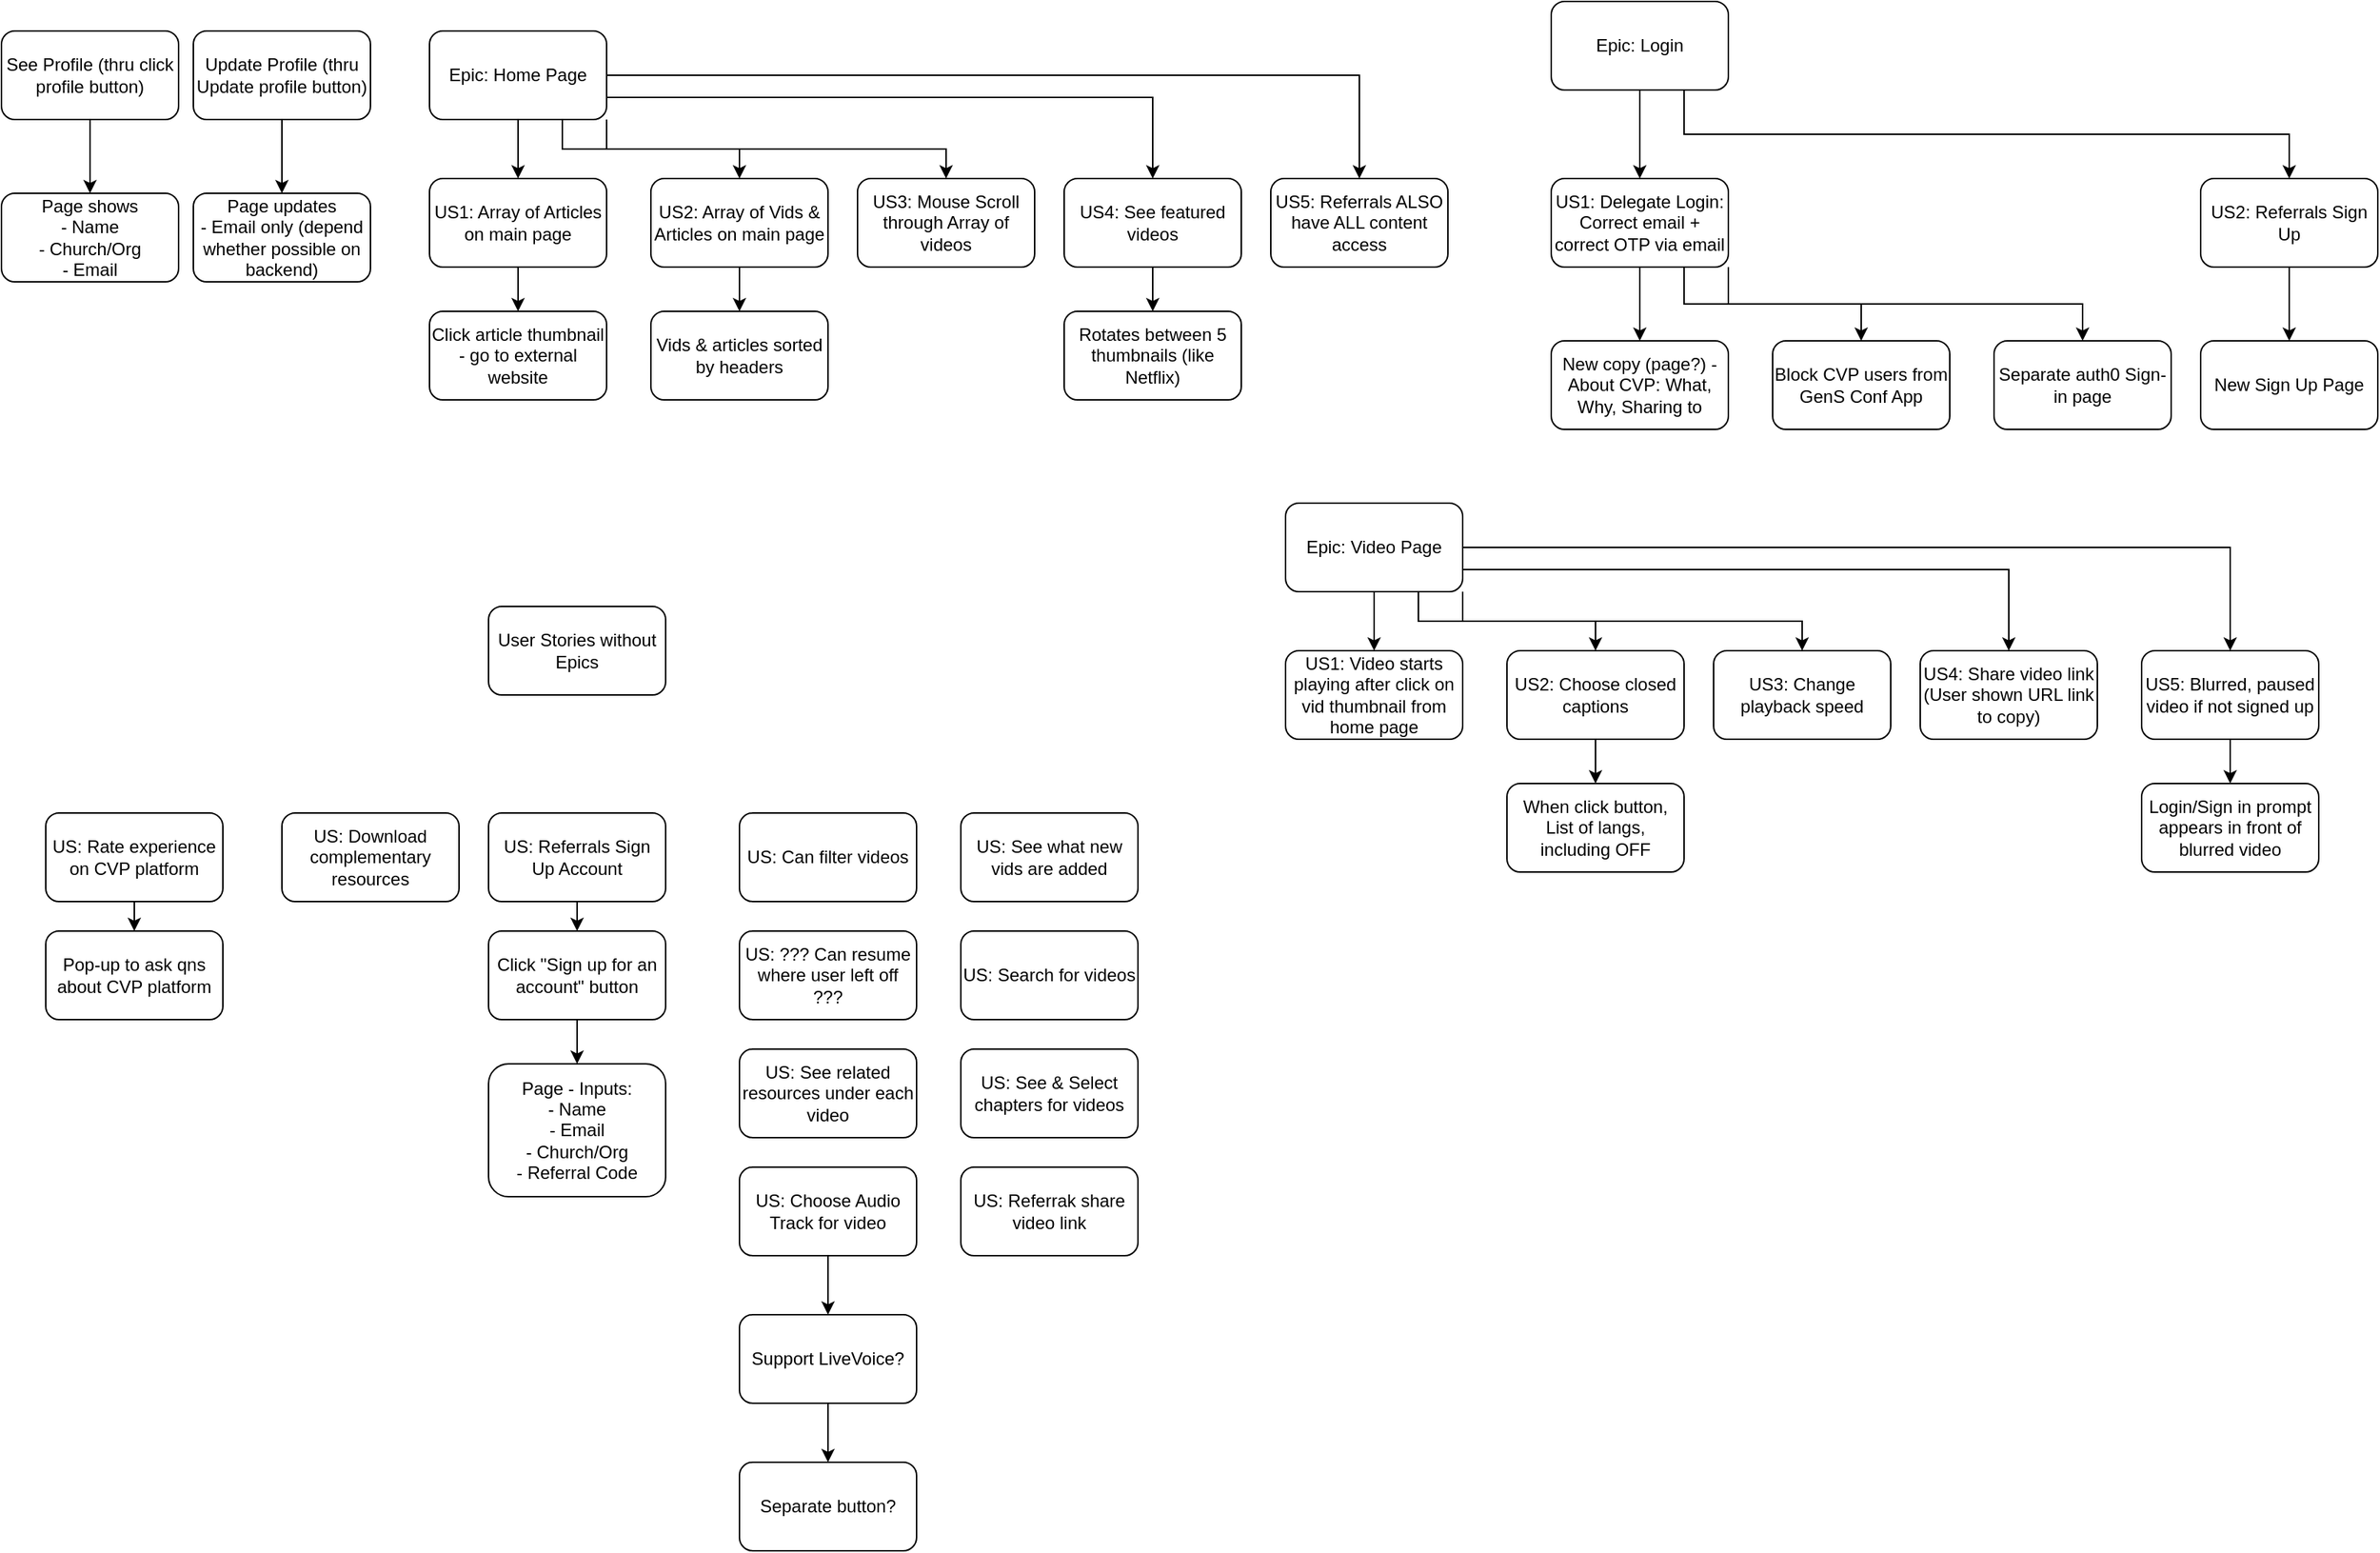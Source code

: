 <mxfile version="21.6.7" type="device" pages="2">
  <diagram name="Page-1" id="9KNTCKVvGkYwdxIUQWlA">
    <mxGraphModel dx="996" dy="669" grid="1" gridSize="10" guides="1" tooltips="1" connect="1" arrows="1" fold="1" page="1" pageScale="1" pageWidth="850" pageHeight="1100" math="0" shadow="0">
      <root>
        <mxCell id="0" />
        <mxCell id="1" parent="0" />
        <mxCell id="j6lNTGndd61qdBKRGCpg-40" style="edgeStyle=orthogonalEdgeStyle;rounded=0;orthogonalLoop=1;jettySize=auto;html=1;exitX=0.5;exitY=1;exitDx=0;exitDy=0;entryX=0.5;entryY=0;entryDx=0;entryDy=0;" parent="1" source="j6lNTGndd61qdBKRGCpg-1" target="j6lNTGndd61qdBKRGCpg-39" edge="1">
          <mxGeometry relative="1" as="geometry" />
        </mxCell>
        <mxCell id="j6lNTGndd61qdBKRGCpg-1" value="US1: Array of Articles&lt;br&gt;on main page" style="rounded=1;whiteSpace=wrap;html=1;" parent="1" vertex="1">
          <mxGeometry x="310" y="150" width="120" height="60" as="geometry" />
        </mxCell>
        <mxCell id="j6lNTGndd61qdBKRGCpg-6" style="edgeStyle=orthogonalEdgeStyle;rounded=0;orthogonalLoop=1;jettySize=auto;html=1;exitX=0.5;exitY=1;exitDx=0;exitDy=0;entryX=0.5;entryY=0;entryDx=0;entryDy=0;" parent="1" source="j6lNTGndd61qdBKRGCpg-2" target="j6lNTGndd61qdBKRGCpg-5" edge="1">
          <mxGeometry relative="1" as="geometry" />
        </mxCell>
        <mxCell id="j6lNTGndd61qdBKRGCpg-2" value="US2: Referrals Sign Up" style="rounded=1;whiteSpace=wrap;html=1;" parent="1" vertex="1">
          <mxGeometry x="1510" y="150" width="120" height="60" as="geometry" />
        </mxCell>
        <mxCell id="j6lNTGndd61qdBKRGCpg-3" value="US: Can filter videos" style="rounded=1;whiteSpace=wrap;html=1;" parent="1" vertex="1">
          <mxGeometry x="520" y="580" width="120" height="60" as="geometry" />
        </mxCell>
        <mxCell id="j6lNTGndd61qdBKRGCpg-4" value="US: ??? Can resume where user left off ???" style="rounded=1;whiteSpace=wrap;html=1;" parent="1" vertex="1">
          <mxGeometry x="520" y="660" width="120" height="60" as="geometry" />
        </mxCell>
        <mxCell id="j6lNTGndd61qdBKRGCpg-5" value="New Sign Up Page" style="rounded=1;whiteSpace=wrap;html=1;" parent="1" vertex="1">
          <mxGeometry x="1510" y="260" width="120" height="60" as="geometry" />
        </mxCell>
        <mxCell id="j6lNTGndd61qdBKRGCpg-8" style="edgeStyle=orthogonalEdgeStyle;rounded=0;orthogonalLoop=1;jettySize=auto;html=1;exitX=0.5;exitY=1;exitDx=0;exitDy=0;entryX=0.5;entryY=0;entryDx=0;entryDy=0;" parent="1" source="j6lNTGndd61qdBKRGCpg-7" target="j6lNTGndd61qdBKRGCpg-1" edge="1">
          <mxGeometry relative="1" as="geometry" />
        </mxCell>
        <mxCell id="j6lNTGndd61qdBKRGCpg-41" style="edgeStyle=orthogonalEdgeStyle;rounded=0;orthogonalLoop=1;jettySize=auto;html=1;exitX=0.75;exitY=1;exitDx=0;exitDy=0;entryX=0.5;entryY=0;entryDx=0;entryDy=0;" parent="1" source="j6lNTGndd61qdBKRGCpg-7" target="j6lNTGndd61qdBKRGCpg-38" edge="1">
          <mxGeometry relative="1" as="geometry" />
        </mxCell>
        <mxCell id="j6lNTGndd61qdBKRGCpg-45" style="edgeStyle=orthogonalEdgeStyle;rounded=0;orthogonalLoop=1;jettySize=auto;html=1;exitX=1;exitY=1;exitDx=0;exitDy=0;entryX=0.5;entryY=0;entryDx=0;entryDy=0;" parent="1" source="j6lNTGndd61qdBKRGCpg-7" target="j6lNTGndd61qdBKRGCpg-44" edge="1">
          <mxGeometry relative="1" as="geometry" />
        </mxCell>
        <mxCell id="j6lNTGndd61qdBKRGCpg-47" style="edgeStyle=orthogonalEdgeStyle;rounded=0;orthogonalLoop=1;jettySize=auto;html=1;exitX=1;exitY=0.75;exitDx=0;exitDy=0;entryX=0.5;entryY=0;entryDx=0;entryDy=0;" parent="1" source="j6lNTGndd61qdBKRGCpg-7" target="j6lNTGndd61qdBKRGCpg-46" edge="1">
          <mxGeometry relative="1" as="geometry" />
        </mxCell>
        <mxCell id="j6lNTGndd61qdBKRGCpg-51" style="edgeStyle=orthogonalEdgeStyle;rounded=0;orthogonalLoop=1;jettySize=auto;html=1;exitX=1;exitY=0.5;exitDx=0;exitDy=0;" parent="1" source="j6lNTGndd61qdBKRGCpg-7" target="j6lNTGndd61qdBKRGCpg-50" edge="1">
          <mxGeometry relative="1" as="geometry" />
        </mxCell>
        <mxCell id="j6lNTGndd61qdBKRGCpg-7" value="Epic: Home Page" style="rounded=1;whiteSpace=wrap;html=1;" parent="1" vertex="1">
          <mxGeometry x="310" y="50" width="120" height="60" as="geometry" />
        </mxCell>
        <mxCell id="j6lNTGndd61qdBKRGCpg-9" value="US: Search for videos" style="rounded=1;whiteSpace=wrap;html=1;" parent="1" vertex="1">
          <mxGeometry x="670" y="660" width="120" height="60" as="geometry" />
        </mxCell>
        <mxCell id="j6lNTGndd61qdBKRGCpg-10" value="US: See what new vids are added" style="rounded=1;whiteSpace=wrap;html=1;" parent="1" vertex="1">
          <mxGeometry x="670" y="580" width="120" height="60" as="geometry" />
        </mxCell>
        <mxCell id="j6lNTGndd61qdBKRGCpg-11" value="US: See related resources under each video" style="rounded=1;whiteSpace=wrap;html=1;" parent="1" vertex="1">
          <mxGeometry x="520" y="740" width="120" height="60" as="geometry" />
        </mxCell>
        <mxCell id="j6lNTGndd61qdBKRGCpg-14" style="edgeStyle=orthogonalEdgeStyle;rounded=0;orthogonalLoop=1;jettySize=auto;html=1;exitX=0.5;exitY=1;exitDx=0;exitDy=0;entryX=0.5;entryY=0;entryDx=0;entryDy=0;" parent="1" source="j6lNTGndd61qdBKRGCpg-12" target="j6lNTGndd61qdBKRGCpg-13" edge="1">
          <mxGeometry relative="1" as="geometry" />
        </mxCell>
        <mxCell id="j6lNTGndd61qdBKRGCpg-12" value="US: Rate experience on CVP platform" style="rounded=1;whiteSpace=wrap;html=1;" parent="1" vertex="1">
          <mxGeometry x="50" y="580" width="120" height="60" as="geometry" />
        </mxCell>
        <mxCell id="j6lNTGndd61qdBKRGCpg-13" value="Pop-up to ask qns about CVP platform" style="rounded=1;whiteSpace=wrap;html=1;" parent="1" vertex="1">
          <mxGeometry x="50" y="660" width="120" height="60" as="geometry" />
        </mxCell>
        <mxCell id="j6lNTGndd61qdBKRGCpg-17" style="edgeStyle=orthogonalEdgeStyle;rounded=0;orthogonalLoop=1;jettySize=auto;html=1;exitX=0.5;exitY=1;exitDx=0;exitDy=0;entryX=0.5;entryY=0;entryDx=0;entryDy=0;" parent="1" source="j6lNTGndd61qdBKRGCpg-15" target="j6lNTGndd61qdBKRGCpg-16" edge="1">
          <mxGeometry relative="1" as="geometry" />
        </mxCell>
        <mxCell id="j6lNTGndd61qdBKRGCpg-15" value="See Profile (thru click profile button)" style="rounded=1;whiteSpace=wrap;html=1;" parent="1" vertex="1">
          <mxGeometry x="20" y="50" width="120" height="60" as="geometry" />
        </mxCell>
        <mxCell id="j6lNTGndd61qdBKRGCpg-16" value="Page shows&lt;br&gt;- Name&lt;br&gt;- Church/Org&lt;br&gt;- Email" style="rounded=1;whiteSpace=wrap;html=1;" parent="1" vertex="1">
          <mxGeometry x="20" y="160" width="120" height="60" as="geometry" />
        </mxCell>
        <mxCell id="j6lNTGndd61qdBKRGCpg-20" style="edgeStyle=orthogonalEdgeStyle;rounded=0;orthogonalLoop=1;jettySize=auto;html=1;exitX=0.5;exitY=1;exitDx=0;exitDy=0;entryX=0.5;entryY=0;entryDx=0;entryDy=0;" parent="1" source="j6lNTGndd61qdBKRGCpg-18" target="j6lNTGndd61qdBKRGCpg-19" edge="1">
          <mxGeometry relative="1" as="geometry" />
        </mxCell>
        <mxCell id="j6lNTGndd61qdBKRGCpg-18" value="Update Profile (thru Update profile button)" style="rounded=1;whiteSpace=wrap;html=1;" parent="1" vertex="1">
          <mxGeometry x="150" y="50" width="120" height="60" as="geometry" />
        </mxCell>
        <mxCell id="j6lNTGndd61qdBKRGCpg-19" value="Page updates&lt;br&gt;- Email only (depend whether possible on backend)" style="rounded=1;whiteSpace=wrap;html=1;" parent="1" vertex="1">
          <mxGeometry x="150" y="160" width="120" height="60" as="geometry" />
        </mxCell>
        <mxCell id="j6lNTGndd61qdBKRGCpg-21" value="US: Download complementary resources" style="rounded=1;whiteSpace=wrap;html=1;" parent="1" vertex="1">
          <mxGeometry x="210" y="580" width="120" height="60" as="geometry" />
        </mxCell>
        <mxCell id="j6lNTGndd61qdBKRGCpg-22" value="US: See &amp;amp; Select chapters for videos" style="rounded=1;whiteSpace=wrap;html=1;" parent="1" vertex="1">
          <mxGeometry x="670" y="740" width="120" height="60" as="geometry" />
        </mxCell>
        <mxCell id="j6lNTGndd61qdBKRGCpg-23" value="US: Referrals Sign Up Account" style="rounded=1;whiteSpace=wrap;html=1;" parent="1" vertex="1">
          <mxGeometry x="350" y="580" width="120" height="60" as="geometry" />
        </mxCell>
        <mxCell id="j6lNTGndd61qdBKRGCpg-28" style="edgeStyle=orthogonalEdgeStyle;rounded=0;orthogonalLoop=1;jettySize=auto;html=1;exitX=0.5;exitY=1;exitDx=0;exitDy=0;entryX=0.5;entryY=0;entryDx=0;entryDy=0;" parent="1" source="j6lNTGndd61qdBKRGCpg-23" target="j6lNTGndd61qdBKRGCpg-25" edge="1">
          <mxGeometry relative="1" as="geometry">
            <mxPoint x="410" y="700" as="sourcePoint" />
          </mxGeometry>
        </mxCell>
        <mxCell id="j6lNTGndd61qdBKRGCpg-30" style="edgeStyle=orthogonalEdgeStyle;rounded=0;orthogonalLoop=1;jettySize=auto;html=1;exitX=0.5;exitY=1;exitDx=0;exitDy=0;entryX=0.5;entryY=0;entryDx=0;entryDy=0;" parent="1" source="j6lNTGndd61qdBKRGCpg-25" target="j6lNTGndd61qdBKRGCpg-26" edge="1">
          <mxGeometry relative="1" as="geometry" />
        </mxCell>
        <mxCell id="j6lNTGndd61qdBKRGCpg-25" value="Click &quot;Sign up for an account&quot; button" style="rounded=1;whiteSpace=wrap;html=1;" parent="1" vertex="1">
          <mxGeometry x="350" y="660" width="120" height="60" as="geometry" />
        </mxCell>
        <mxCell id="j6lNTGndd61qdBKRGCpg-26" value="Page - Inputs:&lt;br&gt;- Name&lt;br&gt;- Email&lt;br&gt;- Church/Org&lt;br&gt;- Referral Code" style="rounded=1;whiteSpace=wrap;html=1;" parent="1" vertex="1">
          <mxGeometry x="350" y="750" width="120" height="90" as="geometry" />
        </mxCell>
        <mxCell id="j6lNTGndd61qdBKRGCpg-33" style="edgeStyle=orthogonalEdgeStyle;rounded=0;orthogonalLoop=1;jettySize=auto;html=1;exitX=0.5;exitY=1;exitDx=0;exitDy=0;entryX=0.5;entryY=0;entryDx=0;entryDy=0;" parent="1" source="j6lNTGndd61qdBKRGCpg-31" target="j6lNTGndd61qdBKRGCpg-32" edge="1">
          <mxGeometry relative="1" as="geometry" />
        </mxCell>
        <mxCell id="j6lNTGndd61qdBKRGCpg-31" value="US: Choose Audio Track for video" style="rounded=1;whiteSpace=wrap;html=1;" parent="1" vertex="1">
          <mxGeometry x="520" y="820" width="120" height="60" as="geometry" />
        </mxCell>
        <mxCell id="j6lNTGndd61qdBKRGCpg-36" style="edgeStyle=orthogonalEdgeStyle;rounded=0;orthogonalLoop=1;jettySize=auto;html=1;exitX=0.5;exitY=1;exitDx=0;exitDy=0;entryX=0.5;entryY=0;entryDx=0;entryDy=0;" parent="1" source="j6lNTGndd61qdBKRGCpg-32" target="j6lNTGndd61qdBKRGCpg-34" edge="1">
          <mxGeometry relative="1" as="geometry" />
        </mxCell>
        <mxCell id="j6lNTGndd61qdBKRGCpg-32" value="Support LiveVoice?" style="rounded=1;whiteSpace=wrap;html=1;" parent="1" vertex="1">
          <mxGeometry x="520" y="920" width="120" height="60" as="geometry" />
        </mxCell>
        <mxCell id="j6lNTGndd61qdBKRGCpg-34" value="Separate button?" style="rounded=1;whiteSpace=wrap;html=1;" parent="1" vertex="1">
          <mxGeometry x="520" y="1020" width="120" height="60" as="geometry" />
        </mxCell>
        <mxCell id="j6lNTGndd61qdBKRGCpg-37" value="US: Referrak share video link" style="rounded=1;whiteSpace=wrap;html=1;" parent="1" vertex="1">
          <mxGeometry x="670" y="820" width="120" height="60" as="geometry" />
        </mxCell>
        <mxCell id="j6lNTGndd61qdBKRGCpg-43" style="edgeStyle=orthogonalEdgeStyle;rounded=0;orthogonalLoop=1;jettySize=auto;html=1;entryX=0.5;entryY=0;entryDx=0;entryDy=0;" parent="1" source="j6lNTGndd61qdBKRGCpg-38" target="j6lNTGndd61qdBKRGCpg-42" edge="1">
          <mxGeometry relative="1" as="geometry" />
        </mxCell>
        <mxCell id="j6lNTGndd61qdBKRGCpg-38" value="US2: Array of Vids &amp;amp; Articles on main page" style="rounded=1;whiteSpace=wrap;html=1;" parent="1" vertex="1">
          <mxGeometry x="460" y="150" width="120" height="60" as="geometry" />
        </mxCell>
        <mxCell id="j6lNTGndd61qdBKRGCpg-39" value="Click article thumbnail - go to external website" style="rounded=1;whiteSpace=wrap;html=1;" parent="1" vertex="1">
          <mxGeometry x="310" y="240" width="120" height="60" as="geometry" />
        </mxCell>
        <mxCell id="j6lNTGndd61qdBKRGCpg-42" value="Vids &amp;amp; articles sorted by headers" style="rounded=1;whiteSpace=wrap;html=1;" parent="1" vertex="1">
          <mxGeometry x="460" y="240" width="120" height="60" as="geometry" />
        </mxCell>
        <mxCell id="j6lNTGndd61qdBKRGCpg-44" value="US3: Mouse Scroll through Array of videos" style="rounded=1;whiteSpace=wrap;html=1;" parent="1" vertex="1">
          <mxGeometry x="600" y="150" width="120" height="60" as="geometry" />
        </mxCell>
        <mxCell id="j6lNTGndd61qdBKRGCpg-49" style="edgeStyle=orthogonalEdgeStyle;rounded=0;orthogonalLoop=1;jettySize=auto;html=1;exitX=0.5;exitY=1;exitDx=0;exitDy=0;entryX=0.5;entryY=0;entryDx=0;entryDy=0;" parent="1" source="j6lNTGndd61qdBKRGCpg-46" target="j6lNTGndd61qdBKRGCpg-48" edge="1">
          <mxGeometry relative="1" as="geometry" />
        </mxCell>
        <mxCell id="j6lNTGndd61qdBKRGCpg-46" value="US4: See featured videos" style="rounded=1;whiteSpace=wrap;html=1;" parent="1" vertex="1">
          <mxGeometry x="740" y="150" width="120" height="60" as="geometry" />
        </mxCell>
        <mxCell id="j6lNTGndd61qdBKRGCpg-48" value="Rotates between 5 thumbnails (like Netflix)" style="rounded=1;whiteSpace=wrap;html=1;" parent="1" vertex="1">
          <mxGeometry x="740" y="240" width="120" height="60" as="geometry" />
        </mxCell>
        <mxCell id="j6lNTGndd61qdBKRGCpg-50" value="US5: Referrals ALSO have ALL content access" style="rounded=1;whiteSpace=wrap;html=1;" parent="1" vertex="1">
          <mxGeometry x="880" y="150" width="120" height="60" as="geometry" />
        </mxCell>
        <mxCell id="j6lNTGndd61qdBKRGCpg-54" style="edgeStyle=orthogonalEdgeStyle;rounded=0;orthogonalLoop=1;jettySize=auto;html=1;exitX=0.5;exitY=1;exitDx=0;exitDy=0;entryX=0.5;entryY=0;entryDx=0;entryDy=0;" parent="1" source="j6lNTGndd61qdBKRGCpg-52" target="j6lNTGndd61qdBKRGCpg-53" edge="1">
          <mxGeometry relative="1" as="geometry" />
        </mxCell>
        <mxCell id="-bn3LLsLPhw9iL3FSvrC-1" style="edgeStyle=orthogonalEdgeStyle;rounded=0;orthogonalLoop=1;jettySize=auto;html=1;exitX=0.75;exitY=1;exitDx=0;exitDy=0;entryX=0.5;entryY=0;entryDx=0;entryDy=0;" parent="1" source="j6lNTGndd61qdBKRGCpg-52" target="j6lNTGndd61qdBKRGCpg-2" edge="1">
          <mxGeometry relative="1" as="geometry" />
        </mxCell>
        <mxCell id="j6lNTGndd61qdBKRGCpg-52" value="Epic: Login" style="rounded=1;whiteSpace=wrap;html=1;" parent="1" vertex="1">
          <mxGeometry x="1070" y="30" width="120" height="60" as="geometry" />
        </mxCell>
        <mxCell id="j6lNTGndd61qdBKRGCpg-56" style="edgeStyle=orthogonalEdgeStyle;rounded=0;orthogonalLoop=1;jettySize=auto;html=1;exitX=0.5;exitY=1;exitDx=0;exitDy=0;entryX=0.5;entryY=0;entryDx=0;entryDy=0;" parent="1" source="j6lNTGndd61qdBKRGCpg-53" target="j6lNTGndd61qdBKRGCpg-55" edge="1">
          <mxGeometry relative="1" as="geometry" />
        </mxCell>
        <mxCell id="j6lNTGndd61qdBKRGCpg-58" style="edgeStyle=orthogonalEdgeStyle;rounded=0;orthogonalLoop=1;jettySize=auto;html=1;exitX=0.75;exitY=1;exitDx=0;exitDy=0;entryX=0.5;entryY=0;entryDx=0;entryDy=0;" parent="1" source="j6lNTGndd61qdBKRGCpg-53" target="j6lNTGndd61qdBKRGCpg-57" edge="1">
          <mxGeometry relative="1" as="geometry" />
        </mxCell>
        <mxCell id="j6lNTGndd61qdBKRGCpg-60" style="edgeStyle=orthogonalEdgeStyle;rounded=0;orthogonalLoop=1;jettySize=auto;html=1;exitX=1;exitY=1;exitDx=0;exitDy=0;entryX=0.5;entryY=0;entryDx=0;entryDy=0;" parent="1" source="j6lNTGndd61qdBKRGCpg-53" target="j6lNTGndd61qdBKRGCpg-59" edge="1">
          <mxGeometry relative="1" as="geometry" />
        </mxCell>
        <mxCell id="j6lNTGndd61qdBKRGCpg-53" value="US1: Delegate Login: Correct email + correct OTP via email" style="rounded=1;whiteSpace=wrap;html=1;" parent="1" vertex="1">
          <mxGeometry x="1070" y="150" width="120" height="60" as="geometry" />
        </mxCell>
        <mxCell id="j6lNTGndd61qdBKRGCpg-55" value="New copy (page?) - About CVP: What, Why, Sharing to" style="rounded=1;whiteSpace=wrap;html=1;" parent="1" vertex="1">
          <mxGeometry x="1070" y="260" width="120" height="60" as="geometry" />
        </mxCell>
        <mxCell id="j6lNTGndd61qdBKRGCpg-57" value="Block CVP users from GenS Conf App" style="rounded=1;whiteSpace=wrap;html=1;" parent="1" vertex="1">
          <mxGeometry x="1220" y="260" width="120" height="60" as="geometry" />
        </mxCell>
        <mxCell id="j6lNTGndd61qdBKRGCpg-59" value="Separate auth0 Sign-in page" style="rounded=1;whiteSpace=wrap;html=1;" parent="1" vertex="1">
          <mxGeometry x="1370" y="260" width="120" height="60" as="geometry" />
        </mxCell>
        <mxCell id="j6lNTGndd61qdBKRGCpg-64" style="edgeStyle=orthogonalEdgeStyle;rounded=0;orthogonalLoop=1;jettySize=auto;html=1;exitX=0.5;exitY=1;exitDx=0;exitDy=0;entryX=0.5;entryY=0;entryDx=0;entryDy=0;" parent="1" source="j6lNTGndd61qdBKRGCpg-61" target="j6lNTGndd61qdBKRGCpg-63" edge="1">
          <mxGeometry relative="1" as="geometry">
            <mxPoint x="950" y="470" as="targetPoint" />
          </mxGeometry>
        </mxCell>
        <mxCell id="j6lNTGndd61qdBKRGCpg-69" style="edgeStyle=orthogonalEdgeStyle;rounded=0;orthogonalLoop=1;jettySize=auto;html=1;exitX=0.75;exitY=1;exitDx=0;exitDy=0;entryX=0.5;entryY=0;entryDx=0;entryDy=0;" parent="1" source="j6lNTGndd61qdBKRGCpg-61" target="j6lNTGndd61qdBKRGCpg-66" edge="1">
          <mxGeometry relative="1" as="geometry" />
        </mxCell>
        <mxCell id="j6lNTGndd61qdBKRGCpg-71" style="edgeStyle=orthogonalEdgeStyle;rounded=0;orthogonalLoop=1;jettySize=auto;html=1;exitX=1;exitY=1;exitDx=0;exitDy=0;entryX=0.5;entryY=0;entryDx=0;entryDy=0;" parent="1" source="j6lNTGndd61qdBKRGCpg-61" target="j6lNTGndd61qdBKRGCpg-70" edge="1">
          <mxGeometry relative="1" as="geometry" />
        </mxCell>
        <mxCell id="j6lNTGndd61qdBKRGCpg-73" style="edgeStyle=orthogonalEdgeStyle;rounded=0;orthogonalLoop=1;jettySize=auto;html=1;exitX=1;exitY=0.75;exitDx=0;exitDy=0;entryX=0.5;entryY=0;entryDx=0;entryDy=0;" parent="1" source="j6lNTGndd61qdBKRGCpg-61" target="j6lNTGndd61qdBKRGCpg-72" edge="1">
          <mxGeometry relative="1" as="geometry" />
        </mxCell>
        <mxCell id="j6lNTGndd61qdBKRGCpg-77" style="edgeStyle=orthogonalEdgeStyle;rounded=0;orthogonalLoop=1;jettySize=auto;html=1;exitX=1;exitY=0.5;exitDx=0;exitDy=0;entryX=0.5;entryY=0;entryDx=0;entryDy=0;" parent="1" source="j6lNTGndd61qdBKRGCpg-61" target="j6lNTGndd61qdBKRGCpg-76" edge="1">
          <mxGeometry relative="1" as="geometry" />
        </mxCell>
        <mxCell id="j6lNTGndd61qdBKRGCpg-61" value="Epic: Video Page" style="rounded=1;whiteSpace=wrap;html=1;" parent="1" vertex="1">
          <mxGeometry x="890" y="370" width="120" height="60" as="geometry" />
        </mxCell>
        <mxCell id="j6lNTGndd61qdBKRGCpg-63" value="US1: Video starts playing after click on vid thumbnail from home page" style="rounded=1;whiteSpace=wrap;html=1;" parent="1" vertex="1">
          <mxGeometry x="890" y="470" width="120" height="60" as="geometry" />
        </mxCell>
        <mxCell id="j6lNTGndd61qdBKRGCpg-68" style="edgeStyle=orthogonalEdgeStyle;rounded=0;orthogonalLoop=1;jettySize=auto;html=1;exitX=0.5;exitY=1;exitDx=0;exitDy=0;entryX=0.5;entryY=0;entryDx=0;entryDy=0;" parent="1" source="j6lNTGndd61qdBKRGCpg-66" target="j6lNTGndd61qdBKRGCpg-67" edge="1">
          <mxGeometry relative="1" as="geometry" />
        </mxCell>
        <mxCell id="j6lNTGndd61qdBKRGCpg-66" value="US2: Choose closed captions" style="rounded=1;whiteSpace=wrap;html=1;" parent="1" vertex="1">
          <mxGeometry x="1040" y="470" width="120" height="60" as="geometry" />
        </mxCell>
        <mxCell id="j6lNTGndd61qdBKRGCpg-67" value="When click button, List of langs, including OFF" style="rounded=1;whiteSpace=wrap;html=1;" parent="1" vertex="1">
          <mxGeometry x="1040" y="560" width="120" height="60" as="geometry" />
        </mxCell>
        <mxCell id="j6lNTGndd61qdBKRGCpg-70" value="US3: Change playback speed" style="rounded=1;whiteSpace=wrap;html=1;" parent="1" vertex="1">
          <mxGeometry x="1180" y="470" width="120" height="60" as="geometry" />
        </mxCell>
        <mxCell id="j6lNTGndd61qdBKRGCpg-72" value="US4: Share video link (User shown URL link to copy)" style="rounded=1;whiteSpace=wrap;html=1;" parent="1" vertex="1">
          <mxGeometry x="1320" y="470" width="120" height="60" as="geometry" />
        </mxCell>
        <mxCell id="j6lNTGndd61qdBKRGCpg-79" style="edgeStyle=orthogonalEdgeStyle;rounded=0;orthogonalLoop=1;jettySize=auto;html=1;exitX=0.5;exitY=1;exitDx=0;exitDy=0;entryX=0.5;entryY=0;entryDx=0;entryDy=0;" parent="1" source="j6lNTGndd61qdBKRGCpg-76" target="j6lNTGndd61qdBKRGCpg-78" edge="1">
          <mxGeometry relative="1" as="geometry" />
        </mxCell>
        <mxCell id="j6lNTGndd61qdBKRGCpg-76" value="US5: Blurred, paused video if not signed up" style="rounded=1;whiteSpace=wrap;html=1;" parent="1" vertex="1">
          <mxGeometry x="1470" y="470" width="120" height="60" as="geometry" />
        </mxCell>
        <mxCell id="j6lNTGndd61qdBKRGCpg-78" value="Login/Sign in prompt appears in front of blurred video" style="rounded=1;whiteSpace=wrap;html=1;" parent="1" vertex="1">
          <mxGeometry x="1470" y="560" width="120" height="60" as="geometry" />
        </mxCell>
        <mxCell id="0gurJNlzmp-G8fTKZP9D-1" value="User Stories without Epics" style="rounded=1;whiteSpace=wrap;html=1;" parent="1" vertex="1">
          <mxGeometry x="350" y="440" width="120" height="60" as="geometry" />
        </mxCell>
      </root>
    </mxGraphModel>
  </diagram>
  <diagram name="Copy of Page-1" id="KQCnG7qHcjxXJkeBGqGv">
    <mxGraphModel dx="1423" dy="956" grid="1" gridSize="10" guides="1" tooltips="1" connect="1" arrows="1" fold="1" page="1" pageScale="1" pageWidth="850" pageHeight="1100" math="0" shadow="0">
      <root>
        <mxCell id="nKgwXsxSmHK3FOkrXwd4-0" />
        <mxCell id="nKgwXsxSmHK3FOkrXwd4-1" parent="nKgwXsxSmHK3FOkrXwd4-0" />
        <mxCell id="nKgwXsxSmHK3FOkrXwd4-2" style="edgeStyle=orthogonalEdgeStyle;rounded=0;orthogonalLoop=1;jettySize=auto;html=1;exitX=0.5;exitY=1;exitDx=0;exitDy=0;entryX=0.5;entryY=0;entryDx=0;entryDy=0;" parent="nKgwXsxSmHK3FOkrXwd4-1" source="nKgwXsxSmHK3FOkrXwd4-3" target="nKgwXsxSmHK3FOkrXwd4-44" edge="1">
          <mxGeometry relative="1" as="geometry" />
        </mxCell>
        <mxCell id="nKgwXsxSmHK3FOkrXwd4-3" value="US1: Article Panels" style="rounded=1;whiteSpace=wrap;html=1;" parent="nKgwXsxSmHK3FOkrXwd4-1" vertex="1">
          <mxGeometry x="20" y="140" width="120" height="60" as="geometry" />
        </mxCell>
        <mxCell id="nKgwXsxSmHK3FOkrXwd4-4" style="edgeStyle=orthogonalEdgeStyle;rounded=0;orthogonalLoop=1;jettySize=auto;html=1;exitX=0.5;exitY=1;exitDx=0;exitDy=0;entryX=0.5;entryY=0;entryDx=0;entryDy=0;" parent="nKgwXsxSmHK3FOkrXwd4-1" source="nKgwXsxSmHK3FOkrXwd4-5" target="nKgwXsxSmHK3FOkrXwd4-8" edge="1">
          <mxGeometry relative="1" as="geometry" />
        </mxCell>
        <mxCell id="nKgwXsxSmHK3FOkrXwd4-5" value="US5: Referrals Sign Up (Click on link)" style="rounded=1;whiteSpace=wrap;html=1;" parent="nKgwXsxSmHK3FOkrXwd4-1" vertex="1">
          <mxGeometry x="1685" y="150" width="120" height="60" as="geometry" />
        </mxCell>
        <mxCell id="nKgwXsxSmHK3FOkrXwd4-6" value="US9: Can filter videos" style="rounded=1;whiteSpace=wrap;html=1;" parent="nKgwXsxSmHK3FOkrXwd4-1" vertex="1">
          <mxGeometry x="870" y="280" width="120" height="60" as="geometry" />
        </mxCell>
        <mxCell id="nKgwXsxSmHK3FOkrXwd4-7" value="US: Can resume video from where user left off" style="rounded=1;whiteSpace=wrap;html=1;" parent="nKgwXsxSmHK3FOkrXwd4-1" vertex="1">
          <mxGeometry x="1530" y="800" width="120" height="60" as="geometry" />
        </mxCell>
        <mxCell id="nKgwXsxSmHK3FOkrXwd4-8" value="New Sign Up Page" style="rounded=1;whiteSpace=wrap;html=1;" parent="nKgwXsxSmHK3FOkrXwd4-1" vertex="1">
          <mxGeometry x="1685" y="245" width="120" height="60" as="geometry" />
        </mxCell>
        <mxCell id="nKgwXsxSmHK3FOkrXwd4-9" style="edgeStyle=orthogonalEdgeStyle;rounded=0;orthogonalLoop=1;jettySize=auto;html=1;exitX=0;exitY=1;exitDx=0;exitDy=0;entryX=0.5;entryY=0;entryDx=0;entryDy=0;" parent="nKgwXsxSmHK3FOkrXwd4-1" source="nKgwXsxSmHK3FOkrXwd4-14" target="nKgwXsxSmHK3FOkrXwd4-3" edge="1">
          <mxGeometry relative="1" as="geometry">
            <Array as="points">
              <mxPoint x="20" y="130" />
              <mxPoint x="80" y="130" />
            </Array>
          </mxGeometry>
        </mxCell>
        <mxCell id="nKgwXsxSmHK3FOkrXwd4-10" style="edgeStyle=orthogonalEdgeStyle;rounded=0;orthogonalLoop=1;jettySize=auto;html=1;exitX=0.25;exitY=1;exitDx=0;exitDy=0;entryX=0.5;entryY=0;entryDx=0;entryDy=0;" parent="nKgwXsxSmHK3FOkrXwd4-1" source="nKgwXsxSmHK3FOkrXwd4-14" target="nKgwXsxSmHK3FOkrXwd4-43" edge="1">
          <mxGeometry relative="1" as="geometry">
            <Array as="points">
              <mxPoint x="50" y="120" />
              <mxPoint x="230" y="120" />
            </Array>
          </mxGeometry>
        </mxCell>
        <mxCell id="nKgwXsxSmHK3FOkrXwd4-11" style="edgeStyle=orthogonalEdgeStyle;rounded=0;orthogonalLoop=1;jettySize=auto;html=1;exitX=0.5;exitY=1;exitDx=0;exitDy=0;entryX=0.5;entryY=0;entryDx=0;entryDy=0;" parent="nKgwXsxSmHK3FOkrXwd4-1" source="nKgwXsxSmHK3FOkrXwd4-14" target="nKgwXsxSmHK3FOkrXwd4-46" edge="1">
          <mxGeometry relative="1" as="geometry">
            <Array as="points">
              <mxPoint x="80" y="110" />
              <mxPoint x="370" y="110" />
            </Array>
          </mxGeometry>
        </mxCell>
        <mxCell id="nKgwXsxSmHK3FOkrXwd4-12" style="edgeStyle=orthogonalEdgeStyle;rounded=0;orthogonalLoop=1;jettySize=auto;html=1;exitX=1;exitY=1;exitDx=0;exitDy=0;entryX=0.5;entryY=0;entryDx=0;entryDy=0;" parent="nKgwXsxSmHK3FOkrXwd4-1" source="nKgwXsxSmHK3FOkrXwd4-14" target="nKgwXsxSmHK3FOkrXwd4-48" edge="1">
          <mxGeometry relative="1" as="geometry">
            <Array as="points">
              <mxPoint x="500" y="100" />
            </Array>
          </mxGeometry>
        </mxCell>
        <mxCell id="nKgwXsxSmHK3FOkrXwd4-13" style="edgeStyle=orthogonalEdgeStyle;rounded=0;orthogonalLoop=1;jettySize=auto;html=1;exitX=1;exitY=0.5;exitDx=0;exitDy=0;entryX=0.587;entryY=-0.027;entryDx=0;entryDy=0;fillColor=#60a917;strokeColor=#2D7600;entryPerimeter=0;" parent="nKgwXsxSmHK3FOkrXwd4-1" source="nKgwXsxSmHK3FOkrXwd4-14" target="vT0dzgtBVvZX0NIE2-DS-0" edge="1">
          <mxGeometry relative="1" as="geometry" />
        </mxCell>
        <mxCell id="vT0dzgtBVvZX0NIE2-DS-1" style="edgeStyle=orthogonalEdgeStyle;rounded=0;orthogonalLoop=1;jettySize=auto;html=1;exitX=1;exitY=0.75;exitDx=0;exitDy=0;entryX=0.5;entryY=0;entryDx=0;entryDy=0;" parent="nKgwXsxSmHK3FOkrXwd4-1" source="nKgwXsxSmHK3FOkrXwd4-14" target="nKgwXsxSmHK3FOkrXwd4-50" edge="1">
          <mxGeometry relative="1" as="geometry" />
        </mxCell>
        <mxCell id="NYqBKowEck3tmRpVQEfw-0" style="edgeStyle=orthogonalEdgeStyle;rounded=0;orthogonalLoop=1;jettySize=auto;html=1;exitX=1;exitY=0.25;exitDx=0;exitDy=0;entryX=0.5;entryY=0;entryDx=0;entryDy=0;" parent="nKgwXsxSmHK3FOkrXwd4-1" source="nKgwXsxSmHK3FOkrXwd4-14" target="nKgwXsxSmHK3FOkrXwd4-16" edge="1">
          <mxGeometry relative="1" as="geometry" />
        </mxCell>
        <mxCell id="NYqBKowEck3tmRpVQEfw-1" style="edgeStyle=orthogonalEdgeStyle;rounded=0;orthogonalLoop=1;jettySize=auto;html=1;exitX=1;exitY=0;exitDx=0;exitDy=0;entryX=1;entryY=0;entryDx=0;entryDy=0;" parent="nKgwXsxSmHK3FOkrXwd4-1" source="nKgwXsxSmHK3FOkrXwd4-14" target="nKgwXsxSmHK3FOkrXwd4-15" edge="1">
          <mxGeometry relative="1" as="geometry">
            <Array as="points">
              <mxPoint x="970" y="40" />
            </Array>
          </mxGeometry>
        </mxCell>
        <mxCell id="NYqBKowEck3tmRpVQEfw-2" style="edgeStyle=orthogonalEdgeStyle;rounded=0;orthogonalLoop=1;jettySize=auto;html=1;exitX=0.75;exitY=0;exitDx=0;exitDy=0;entryX=1;entryY=0;entryDx=0;entryDy=0;" parent="nKgwXsxSmHK3FOkrXwd4-1" source="nKgwXsxSmHK3FOkrXwd4-14" target="nKgwXsxSmHK3FOkrXwd4-6" edge="1">
          <mxGeometry relative="1" as="geometry">
            <Array as="points">
              <mxPoint x="110" y="30" />
              <mxPoint x="990" y="30" />
            </Array>
          </mxGeometry>
        </mxCell>
        <mxCell id="NYqBKowEck3tmRpVQEfw-5" style="edgeStyle=orthogonalEdgeStyle;rounded=0;orthogonalLoop=1;jettySize=auto;html=1;exitX=0.5;exitY=0;exitDx=0;exitDy=0;entryX=0.5;entryY=0;entryDx=0;entryDy=0;fillColor=#60a917;strokeColor=#2D7600;" parent="nKgwXsxSmHK3FOkrXwd4-1" source="nKgwXsxSmHK3FOkrXwd4-14" target="NYqBKowEck3tmRpVQEfw-3" edge="1">
          <mxGeometry relative="1" as="geometry">
            <Array as="points">
              <mxPoint x="80" y="20" />
              <mxPoint x="1060" y="20" />
            </Array>
          </mxGeometry>
        </mxCell>
        <mxCell id="NYqBKowEck3tmRpVQEfw-6" style="edgeStyle=orthogonalEdgeStyle;rounded=0;orthogonalLoop=1;jettySize=auto;html=1;exitX=0.25;exitY=0;exitDx=0;exitDy=0;entryX=1;entryY=0;entryDx=0;entryDy=0;fillColor=#60a917;strokeColor=#2D7600;" parent="nKgwXsxSmHK3FOkrXwd4-1" source="nKgwXsxSmHK3FOkrXwd4-14" target="NYqBKowEck3tmRpVQEfw-4" edge="1">
          <mxGeometry relative="1" as="geometry">
            <Array as="points">
              <mxPoint x="50" y="10" />
              <mxPoint x="1140" y="10" />
            </Array>
          </mxGeometry>
        </mxCell>
        <mxCell id="nKgwXsxSmHK3FOkrXwd4-14" value="Epic:&lt;br&gt;Home Page" style="rounded=1;whiteSpace=wrap;html=1;" parent="nKgwXsxSmHK3FOkrXwd4-1" vertex="1">
          <mxGeometry x="20" y="40" width="120" height="60" as="geometry" />
        </mxCell>
        <mxCell id="nKgwXsxSmHK3FOkrXwd4-15" value="US8: Search for videos" style="rounded=1;whiteSpace=wrap;html=1;" parent="nKgwXsxSmHK3FOkrXwd4-1" vertex="1">
          <mxGeometry x="850" y="210" width="120" height="60" as="geometry" />
        </mxCell>
        <mxCell id="nKgwXsxSmHK3FOkrXwd4-16" value="US7: See what new vids are added" style="rounded=1;whiteSpace=wrap;html=1;" parent="nKgwXsxSmHK3FOkrXwd4-1" vertex="1">
          <mxGeometry x="830" y="140" width="120" height="60" as="geometry" />
        </mxCell>
        <mxCell id="nKgwXsxSmHK3FOkrXwd4-17" value="See related resources under each video" style="rounded=1;whiteSpace=wrap;html=1;fillColor=#e51400;fontColor=#ffffff;strokeColor=#B20000;" parent="nKgwXsxSmHK3FOkrXwd4-1" vertex="1">
          <mxGeometry x="880" y="890" width="120" height="60" as="geometry" />
        </mxCell>
        <mxCell id="nKgwXsxSmHK3FOkrXwd4-18" style="edgeStyle=orthogonalEdgeStyle;rounded=0;orthogonalLoop=1;jettySize=auto;html=1;exitX=0.5;exitY=1;exitDx=0;exitDy=0;entryX=0.5;entryY=0;entryDx=0;entryDy=0;" parent="nKgwXsxSmHK3FOkrXwd4-1" source="nKgwXsxSmHK3FOkrXwd4-19" target="nKgwXsxSmHK3FOkrXwd4-20" edge="1">
          <mxGeometry relative="1" as="geometry" />
        </mxCell>
        <mxCell id="nKgwXsxSmHK3FOkrXwd4-19" value="US (No Epic): Rate experience on CVP platform" style="rounded=1;whiteSpace=wrap;html=1;" parent="nKgwXsxSmHK3FOkrXwd4-1" vertex="1">
          <mxGeometry x="1845" y="760" width="120" height="60" as="geometry" />
        </mxCell>
        <mxCell id="nKgwXsxSmHK3FOkrXwd4-20" value="Pop-up to ask qns about CVP platform" style="rounded=1;whiteSpace=wrap;html=1;" parent="nKgwXsxSmHK3FOkrXwd4-1" vertex="1">
          <mxGeometry x="1845" y="840" width="120" height="60" as="geometry" />
        </mxCell>
        <mxCell id="nKgwXsxSmHK3FOkrXwd4-21" style="edgeStyle=orthogonalEdgeStyle;rounded=0;orthogonalLoop=1;jettySize=auto;html=1;exitX=0.5;exitY=1;exitDx=0;exitDy=0;entryX=0.5;entryY=0;entryDx=0;entryDy=0;" parent="nKgwXsxSmHK3FOkrXwd4-1" source="nKgwXsxSmHK3FOkrXwd4-22" target="nKgwXsxSmHK3FOkrXwd4-23" edge="1">
          <mxGeometry relative="1" as="geometry" />
        </mxCell>
        <mxCell id="nKgwXsxSmHK3FOkrXwd4-22" value="US1: See Profile (thru click profile button)" style="rounded=1;whiteSpace=wrap;html=1;" parent="nKgwXsxSmHK3FOkrXwd4-1" vertex="1">
          <mxGeometry x="2155" y="560" width="120" height="60" as="geometry" />
        </mxCell>
        <mxCell id="nKgwXsxSmHK3FOkrXwd4-23" value="Page shows&lt;br&gt;- Name&lt;br&gt;- Church/Org&lt;br&gt;- Email" style="rounded=1;whiteSpace=wrap;html=1;" parent="nKgwXsxSmHK3FOkrXwd4-1" vertex="1">
          <mxGeometry x="2155" y="650" width="120" height="60" as="geometry" />
        </mxCell>
        <mxCell id="nKgwXsxSmHK3FOkrXwd4-24" style="edgeStyle=orthogonalEdgeStyle;rounded=0;orthogonalLoop=1;jettySize=auto;html=1;exitX=0.5;exitY=1;exitDx=0;exitDy=0;entryX=0.5;entryY=0;entryDx=0;entryDy=0;" parent="nKgwXsxSmHK3FOkrXwd4-1" source="nKgwXsxSmHK3FOkrXwd4-25" target="nKgwXsxSmHK3FOkrXwd4-26" edge="1">
          <mxGeometry relative="1" as="geometry" />
        </mxCell>
        <mxCell id="nKgwXsxSmHK3FOkrXwd4-25" value="US2: Update Profile (thru Update profile button)" style="rounded=1;whiteSpace=wrap;html=1;" parent="nKgwXsxSmHK3FOkrXwd4-1" vertex="1">
          <mxGeometry x="2285" y="560" width="120" height="60" as="geometry" />
        </mxCell>
        <mxCell id="nKgwXsxSmHK3FOkrXwd4-26" value="Page updates&lt;br&gt;- Email only (depend whether possible on backend)" style="rounded=1;whiteSpace=wrap;html=1;" parent="nKgwXsxSmHK3FOkrXwd4-1" vertex="1">
          <mxGeometry x="2285" y="650" width="120" height="60" as="geometry" />
        </mxCell>
        <mxCell id="nKgwXsxSmHK3FOkrXwd4-27" value="US5: Download complementary resources" style="rounded=1;whiteSpace=wrap;html=1;" parent="nKgwXsxSmHK3FOkrXwd4-1" vertex="1">
          <mxGeometry x="880" y="720" width="120" height="60" as="geometry" />
        </mxCell>
        <mxCell id="vT0dzgtBVvZX0NIE2-DS-10" style="edgeStyle=orthogonalEdgeStyle;rounded=0;orthogonalLoop=1;jettySize=auto;html=1;exitX=0.5;exitY=1;exitDx=0;exitDy=0;entryX=0.5;entryY=0;entryDx=0;entryDy=0;fillColor=#60a917;strokeColor=#2D7600;" parent="nKgwXsxSmHK3FOkrXwd4-1" source="nKgwXsxSmHK3FOkrXwd4-28" target="vT0dzgtBVvZX0NIE2-DS-9" edge="1">
          <mxGeometry relative="1" as="geometry" />
        </mxCell>
        <mxCell id="nKgwXsxSmHK3FOkrXwd4-28" value="US6.1 (Split): See &amp;amp; Select chapters for videos" style="rounded=1;whiteSpace=wrap;html=1;" parent="nKgwXsxSmHK3FOkrXwd4-1" vertex="1">
          <mxGeometry x="880" y="550" width="120" height="60" as="geometry" />
        </mxCell>
        <mxCell id="nKgwXsxSmHK3FOkrXwd4-30" value="Referrals Sign Up Account" style="rounded=1;whiteSpace=wrap;html=1;fillColor=#e51400;fontColor=#ffffff;strokeColor=#B20000;" parent="nKgwXsxSmHK3FOkrXwd4-1" vertex="1">
          <mxGeometry x="1845" y="150" width="120" height="60" as="geometry" />
        </mxCell>
        <mxCell id="nKgwXsxSmHK3FOkrXwd4-31" style="edgeStyle=orthogonalEdgeStyle;rounded=0;orthogonalLoop=1;jettySize=auto;html=1;exitX=0.5;exitY=1;exitDx=0;exitDy=0;entryX=0.5;entryY=0;entryDx=0;entryDy=0;fillColor=#e51400;strokeColor=#B20000;" parent="nKgwXsxSmHK3FOkrXwd4-1" source="nKgwXsxSmHK3FOkrXwd4-30" target="nKgwXsxSmHK3FOkrXwd4-34" edge="1">
          <mxGeometry relative="1" as="geometry">
            <mxPoint x="1905" y="300" as="sourcePoint" />
          </mxGeometry>
        </mxCell>
        <mxCell id="nKgwXsxSmHK3FOkrXwd4-33" style="edgeStyle=orthogonalEdgeStyle;rounded=0;orthogonalLoop=1;jettySize=auto;html=1;exitX=0.5;exitY=1;exitDx=0;exitDy=0;entryX=0.25;entryY=0;entryDx=0;entryDy=0;fillColor=#d80073;strokeColor=#A50040;dashed=1;" parent="nKgwXsxSmHK3FOkrXwd4-1" source="nKgwXsxSmHK3FOkrXwd4-34" target="nKgwXsxSmHK3FOkrXwd4-35" edge="1">
          <mxGeometry relative="1" as="geometry" />
        </mxCell>
        <mxCell id="nKgwXsxSmHK3FOkrXwd4-34" value="Click &quot;Sign up for an account&quot; button" style="rounded=1;whiteSpace=wrap;html=1;fillColor=#e51400;fontColor=#ffffff;strokeColor=#B20000;" parent="nKgwXsxSmHK3FOkrXwd4-1" vertex="1">
          <mxGeometry x="1845" y="245" width="120" height="60" as="geometry" />
        </mxCell>
        <mxCell id="nKgwXsxSmHK3FOkrXwd4-35" value="Page - Inputs:&lt;br&gt;- Name&lt;br&gt;- Email&lt;br&gt;- Church/Org&lt;br&gt;- Referral Code" style="rounded=1;whiteSpace=wrap;html=1;" parent="nKgwXsxSmHK3FOkrXwd4-1" vertex="1">
          <mxGeometry x="2005" y="350" width="120" height="90" as="geometry" />
        </mxCell>
        <mxCell id="nKgwXsxSmHK3FOkrXwd4-36" style="edgeStyle=orthogonalEdgeStyle;rounded=0;orthogonalLoop=1;jettySize=auto;html=1;exitX=0.5;exitY=1;exitDx=0;exitDy=0;entryX=0.5;entryY=0;entryDx=0;entryDy=0;" parent="nKgwXsxSmHK3FOkrXwd4-1" source="nKgwXsxSmHK3FOkrXwd4-37" target="nKgwXsxSmHK3FOkrXwd4-39" edge="1">
          <mxGeometry relative="1" as="geometry" />
        </mxCell>
        <mxCell id="nKgwXsxSmHK3FOkrXwd4-37" value="US7: Choose Audio Track for video" style="rounded=1;whiteSpace=wrap;html=1;" parent="nKgwXsxSmHK3FOkrXwd4-1" vertex="1">
          <mxGeometry x="1155" y="550" width="120" height="60" as="geometry" />
        </mxCell>
        <mxCell id="nKgwXsxSmHK3FOkrXwd4-38" style="edgeStyle=orthogonalEdgeStyle;rounded=0;orthogonalLoop=1;jettySize=auto;html=1;exitX=0.5;exitY=1;exitDx=0;exitDy=0;entryX=0.5;entryY=0;entryDx=0;entryDy=0;" parent="nKgwXsxSmHK3FOkrXwd4-1" source="nKgwXsxSmHK3FOkrXwd4-39" target="nKgwXsxSmHK3FOkrXwd4-40" edge="1">
          <mxGeometry relative="1" as="geometry" />
        </mxCell>
        <mxCell id="nKgwXsxSmHK3FOkrXwd4-39" value="Support LiveVoice?" style="rounded=1;whiteSpace=wrap;html=1;" parent="nKgwXsxSmHK3FOkrXwd4-1" vertex="1">
          <mxGeometry x="1155" y="630" width="120" height="60" as="geometry" />
        </mxCell>
        <mxCell id="nKgwXsxSmHK3FOkrXwd4-40" value="Separate button?" style="rounded=1;whiteSpace=wrap;html=1;" parent="nKgwXsxSmHK3FOkrXwd4-1" vertex="1">
          <mxGeometry x="1155" y="710" width="120" height="60" as="geometry" />
        </mxCell>
        <mxCell id="nKgwXsxSmHK3FOkrXwd4-41" value="US4.2: Referral share video link" style="rounded=1;whiteSpace=wrap;html=1;" parent="nKgwXsxSmHK3FOkrXwd4-1" vertex="1">
          <mxGeometry x="740" y="690" width="120" height="60" as="geometry" />
        </mxCell>
        <mxCell id="nKgwXsxSmHK3FOkrXwd4-42" style="edgeStyle=orthogonalEdgeStyle;rounded=0;orthogonalLoop=1;jettySize=auto;html=1;entryX=0.5;entryY=0;entryDx=0;entryDy=0;" parent="nKgwXsxSmHK3FOkrXwd4-1" source="nKgwXsxSmHK3FOkrXwd4-43" target="nKgwXsxSmHK3FOkrXwd4-45" edge="1">
          <mxGeometry relative="1" as="geometry" />
        </mxCell>
        <mxCell id="nKgwXsxSmHK3FOkrXwd4-43" value="US2: Headers separating video types &amp;amp; articles" style="rounded=1;whiteSpace=wrap;html=1;" parent="nKgwXsxSmHK3FOkrXwd4-1" vertex="1">
          <mxGeometry x="170" y="140" width="120" height="60" as="geometry" />
        </mxCell>
        <mxCell id="nKgwXsxSmHK3FOkrXwd4-44" value="Click article thumbnail - go to external website" style="rounded=1;whiteSpace=wrap;html=1;" parent="nKgwXsxSmHK3FOkrXwd4-1" vertex="1">
          <mxGeometry x="20" y="230" width="120" height="60" as="geometry" />
        </mxCell>
        <mxCell id="nKgwXsxSmHK3FOkrXwd4-45" value="Vids &amp;amp; articles sorted by headers" style="rounded=1;whiteSpace=wrap;html=1;" parent="nKgwXsxSmHK3FOkrXwd4-1" vertex="1">
          <mxGeometry x="170" y="230" width="120" height="60" as="geometry" />
        </mxCell>
        <mxCell id="nKgwXsxSmHK3FOkrXwd4-46" value="US3: Horizontally scroll through different panels under a header" style="rounded=1;whiteSpace=wrap;html=1;" parent="nKgwXsxSmHK3FOkrXwd4-1" vertex="1">
          <mxGeometry x="310" y="140" width="120" height="60" as="geometry" />
        </mxCell>
        <mxCell id="Jfo_WnKo2UTMFBrQ0px7-18" style="edgeStyle=orthogonalEdgeStyle;rounded=0;orthogonalLoop=1;jettySize=auto;html=1;exitX=0.5;exitY=1;exitDx=0;exitDy=0;entryX=0.5;entryY=0;entryDx=0;entryDy=0;" parent="nKgwXsxSmHK3FOkrXwd4-1" source="nKgwXsxSmHK3FOkrXwd4-48" target="nKgwXsxSmHK3FOkrXwd4-49" edge="1">
          <mxGeometry relative="1" as="geometry" />
        </mxCell>
        <mxCell id="nKgwXsxSmHK3FOkrXwd4-48" value="US4: See featured videos on top ALL headers" style="rounded=1;whiteSpace=wrap;html=1;" parent="nKgwXsxSmHK3FOkrXwd4-1" vertex="1">
          <mxGeometry x="440" y="140" width="120" height="60" as="geometry" />
        </mxCell>
        <mxCell id="nKgwXsxSmHK3FOkrXwd4-49" value="&lt;font color=&quot;#ffffff&quot;&gt;Featured videos rotates between 5 thumbnails (like Netflix)&lt;/font&gt;" style="rounded=1;whiteSpace=wrap;html=1;" parent="nKgwXsxSmHK3FOkrXwd4-1" vertex="1">
          <mxGeometry x="440" y="230" width="120" height="60" as="geometry" />
        </mxCell>
        <mxCell id="ToLV5v_v35R6VbQru3yl-16" style="edgeStyle=orthogonalEdgeStyle;rounded=0;orthogonalLoop=1;jettySize=auto;html=1;exitX=0.5;exitY=1;exitDx=0;exitDy=0;entryX=0.5;entryY=0;entryDx=0;entryDy=0;fillColor=#60a917;strokeColor=#2D7600;" parent="nKgwXsxSmHK3FOkrXwd4-1" source="nKgwXsxSmHK3FOkrXwd4-50" target="ToLV5v_v35R6VbQru3yl-15" edge="1">
          <mxGeometry relative="1" as="geometry" />
        </mxCell>
        <mxCell id="nKgwXsxSmHK3FOkrXwd4-50" value="US5: Referrals ALSO have ALL content access" style="rounded=1;whiteSpace=wrap;html=1;" parent="nKgwXsxSmHK3FOkrXwd4-1" vertex="1">
          <mxGeometry x="570" y="140" width="120" height="60" as="geometry" />
        </mxCell>
        <mxCell id="nKgwXsxSmHK3FOkrXwd4-51" style="edgeStyle=orthogonalEdgeStyle;rounded=0;orthogonalLoop=1;jettySize=auto;html=1;exitX=0;exitY=1;exitDx=0;exitDy=0;entryX=0.5;entryY=0;entryDx=0;entryDy=0;" parent="nKgwXsxSmHK3FOkrXwd4-1" source="nKgwXsxSmHK3FOkrXwd4-52" target="nKgwXsxSmHK3FOkrXwd4-56" edge="1">
          <mxGeometry relative="1" as="geometry">
            <Array as="points">
              <mxPoint x="1275" y="130" />
              <mxPoint x="1335" y="130" />
            </Array>
          </mxGeometry>
        </mxCell>
        <mxCell id="57zCASRHw8Fnxd3AZzMY-2" style="edgeStyle=orthogonalEdgeStyle;rounded=0;orthogonalLoop=1;jettySize=auto;html=1;exitX=0.25;exitY=1;exitDx=0;exitDy=0;entryX=0.5;entryY=0;entryDx=0;entryDy=0;fillColor=#60a917;strokeColor=#2D7600;" parent="nKgwXsxSmHK3FOkrXwd4-1" source="nKgwXsxSmHK3FOkrXwd4-52" target="57zCASRHw8Fnxd3AZzMY-0" edge="1">
          <mxGeometry relative="1" as="geometry">
            <Array as="points">
              <mxPoint x="1305" y="120" />
              <mxPoint x="1470" y="120" />
            </Array>
          </mxGeometry>
        </mxCell>
        <mxCell id="57zCASRHw8Fnxd3AZzMY-6" style="edgeStyle=orthogonalEdgeStyle;rounded=0;orthogonalLoop=1;jettySize=auto;html=1;exitX=1;exitY=1;exitDx=0;exitDy=0;entryX=0.75;entryY=0;entryDx=0;entryDy=0;fillColor=#60a917;strokeColor=#2D7600;" parent="nKgwXsxSmHK3FOkrXwd4-1" source="nKgwXsxSmHK3FOkrXwd4-52" target="nKgwXsxSmHK3FOkrXwd4-59" edge="1">
          <mxGeometry relative="1" as="geometry">
            <Array as="points">
              <mxPoint x="1635" y="90" />
            </Array>
          </mxGeometry>
        </mxCell>
        <mxCell id="3VzI_QVFuLlT2L6lSIce-0" style="edgeStyle=orthogonalEdgeStyle;rounded=0;orthogonalLoop=1;jettySize=auto;html=1;exitX=1;exitY=0.75;exitDx=0;exitDy=0;entryX=0.5;entryY=0;entryDx=0;entryDy=0;fillColor=#f5f5f5;strokeColor=#ffffff;" parent="nKgwXsxSmHK3FOkrXwd4-1" source="nKgwXsxSmHK3FOkrXwd4-52" target="nKgwXsxSmHK3FOkrXwd4-5" edge="1">
          <mxGeometry relative="1" as="geometry">
            <Array as="points">
              <mxPoint x="1395" y="100" />
              <mxPoint x="1745" y="100" />
            </Array>
          </mxGeometry>
        </mxCell>
        <mxCell id="nKgwXsxSmHK3FOkrXwd4-52" value="Epic: Login" style="rounded=1;whiteSpace=wrap;html=1;" parent="nKgwXsxSmHK3FOkrXwd4-1" vertex="1">
          <mxGeometry x="1275" y="30" width="120" height="60" as="geometry" />
        </mxCell>
        <mxCell id="nKgwXsxSmHK3FOkrXwd4-53" style="edgeStyle=orthogonalEdgeStyle;rounded=0;orthogonalLoop=1;jettySize=auto;html=1;exitX=0.5;exitY=1;exitDx=0;exitDy=0;entryX=0.5;entryY=0;entryDx=0;entryDy=0;fillColor=#d80073;strokeColor=#A50040;dashed=1;" parent="nKgwXsxSmHK3FOkrXwd4-1" source="nKgwXsxSmHK3FOkrXwd4-56" edge="1">
          <mxGeometry relative="1" as="geometry">
            <Array as="points">
              <mxPoint x="1335" y="260" />
              <mxPoint x="1465" y="260" />
            </Array>
            <mxPoint x="1465" y="290" as="targetPoint" />
          </mxGeometry>
        </mxCell>
        <mxCell id="nKgwXsxSmHK3FOkrXwd4-54" style="edgeStyle=orthogonalEdgeStyle;rounded=0;orthogonalLoop=1;jettySize=auto;html=1;exitX=0.25;exitY=1;exitDx=0;exitDy=0;entryX=0.5;entryY=0;entryDx=0;entryDy=0;fillColor=#d80073;strokeColor=#A50040;dashed=1;" parent="nKgwXsxSmHK3FOkrXwd4-1" source="nKgwXsxSmHK3FOkrXwd4-56" target="nKgwXsxSmHK3FOkrXwd4-58" edge="1">
          <mxGeometry relative="1" as="geometry">
            <Array as="points">
              <mxPoint x="1305" y="370" />
              <mxPoint x="1770" y="370" />
            </Array>
          </mxGeometry>
        </mxCell>
        <mxCell id="nKgwXsxSmHK3FOkrXwd4-55" style="edgeStyle=orthogonalEdgeStyle;rounded=0;orthogonalLoop=1;jettySize=auto;html=1;exitX=1;exitY=1;exitDx=0;exitDy=0;entryX=0.5;entryY=0;entryDx=0;entryDy=0;fillColor=#d80073;strokeColor=#A50040;dashed=1;" parent="nKgwXsxSmHK3FOkrXwd4-1" source="nKgwXsxSmHK3FOkrXwd4-56" target="nKgwXsxSmHK3FOkrXwd4-59" edge="1">
          <mxGeometry relative="1" as="geometry">
            <Array as="points">
              <mxPoint x="1395" y="240" />
              <mxPoint x="1605" y="240" />
            </Array>
          </mxGeometry>
        </mxCell>
        <mxCell id="nKgwXsxSmHK3FOkrXwd4-56" value="US1.1 (Split): Delegate Login Step 1: Validate Email" style="rounded=1;whiteSpace=wrap;html=1;" parent="nKgwXsxSmHK3FOkrXwd4-1" vertex="1">
          <mxGeometry x="1275" y="150" width="120" height="60" as="geometry" />
        </mxCell>
        <mxCell id="nKgwXsxSmHK3FOkrXwd4-58" value="&lt;font color=&quot;#00ff00&quot;&gt;US (No Epic): Block CVP users from GenS Conf App&lt;/font&gt;" style="rounded=1;whiteSpace=wrap;html=1;" parent="nKgwXsxSmHK3FOkrXwd4-1" vertex="1">
          <mxGeometry x="1710" y="760" width="120" height="60" as="geometry" />
        </mxCell>
        <mxCell id="nKgwXsxSmHK3FOkrXwd4-59" value="&lt;font color=&quot;#00ff00&quot;&gt;US3 (NEW): Separate auth0 Sign-in page for Delegates &amp;amp; Referrals&lt;/font&gt;" style="rounded=1;whiteSpace=wrap;html=1;" parent="nKgwXsxSmHK3FOkrXwd4-1" vertex="1">
          <mxGeometry x="1545" y="290" width="120" height="60" as="geometry" />
        </mxCell>
        <mxCell id="nKgwXsxSmHK3FOkrXwd4-60" style="edgeStyle=orthogonalEdgeStyle;rounded=0;orthogonalLoop=1;jettySize=auto;html=1;exitX=0;exitY=1;exitDx=0;exitDy=0;entryX=0;entryY=0;entryDx=0;entryDy=0;" parent="nKgwXsxSmHK3FOkrXwd4-1" source="nKgwXsxSmHK3FOkrXwd4-65" target="nKgwXsxSmHK3FOkrXwd4-66" edge="1">
          <mxGeometry relative="1" as="geometry">
            <mxPoint x="390" y="620" as="targetPoint" />
          </mxGeometry>
        </mxCell>
        <mxCell id="nKgwXsxSmHK3FOkrXwd4-61" style="edgeStyle=orthogonalEdgeStyle;rounded=0;orthogonalLoop=1;jettySize=auto;html=1;exitX=0.093;exitY=0.998;exitDx=0;exitDy=0;entryX=0.5;entryY=0;entryDx=0;entryDy=0;exitPerimeter=0;" parent="nKgwXsxSmHK3FOkrXwd4-1" source="nKgwXsxSmHK3FOkrXwd4-65" target="nKgwXsxSmHK3FOkrXwd4-68" edge="1">
          <mxGeometry relative="1" as="geometry">
            <Array as="points">
              <mxPoint x="321" y="600" />
              <mxPoint x="510" y="600" />
            </Array>
          </mxGeometry>
        </mxCell>
        <mxCell id="nKgwXsxSmHK3FOkrXwd4-62" style="edgeStyle=orthogonalEdgeStyle;rounded=0;orthogonalLoop=1;jettySize=auto;html=1;exitX=0.25;exitY=1;exitDx=0;exitDy=0;entryX=0.5;entryY=0;entryDx=0;entryDy=0;" parent="nKgwXsxSmHK3FOkrXwd4-1" source="nKgwXsxSmHK3FOkrXwd4-65" target="nKgwXsxSmHK3FOkrXwd4-70" edge="1">
          <mxGeometry relative="1" as="geometry">
            <Array as="points">
              <mxPoint x="340" y="580" />
              <mxPoint x="640" y="580" />
            </Array>
          </mxGeometry>
        </mxCell>
        <mxCell id="nKgwXsxSmHK3FOkrXwd4-63" style="edgeStyle=orthogonalEdgeStyle;rounded=0;orthogonalLoop=1;jettySize=auto;html=1;exitX=0.363;exitY=1.015;exitDx=0;exitDy=0;entryX=0.922;entryY=0.001;entryDx=0;entryDy=0;exitPerimeter=0;entryPerimeter=0;" parent="nKgwXsxSmHK3FOkrXwd4-1" source="nKgwXsxSmHK3FOkrXwd4-65" target="nKgwXsxSmHK3FOkrXwd4-71" edge="1">
          <mxGeometry relative="1" as="geometry">
            <Array as="points">
              <mxPoint x="354" y="560" />
              <mxPoint x="720" y="560" />
              <mxPoint x="720" y="690" />
            </Array>
          </mxGeometry>
        </mxCell>
        <mxCell id="nKgwXsxSmHK3FOkrXwd4-64" style="edgeStyle=orthogonalEdgeStyle;rounded=0;orthogonalLoop=1;jettySize=auto;html=1;exitX=1;exitY=0;exitDx=0;exitDy=0;entryX=1;entryY=0;entryDx=0;entryDy=0;" parent="nKgwXsxSmHK3FOkrXwd4-1" source="nKgwXsxSmHK3FOkrXwd4-65" target="nKgwXsxSmHK3FOkrXwd4-73" edge="1">
          <mxGeometry relative="1" as="geometry" />
        </mxCell>
        <mxCell id="vT0dzgtBVvZX0NIE2-DS-5" style="edgeStyle=orthogonalEdgeStyle;rounded=0;orthogonalLoop=1;jettySize=auto;html=1;exitX=0.5;exitY=1;exitDx=0;exitDy=0;entryX=0.5;entryY=0;entryDx=0;entryDy=0;" parent="nKgwXsxSmHK3FOkrXwd4-1" edge="1">
          <mxGeometry relative="1" as="geometry">
            <mxPoint x="380" y="460" as="sourcePoint" />
            <mxPoint x="950" y="720" as="targetPoint" />
            <Array as="points">
              <mxPoint x="380" y="510" />
              <mxPoint x="870" y="510" />
              <mxPoint x="870" y="700" />
              <mxPoint x="950" y="700" />
            </Array>
          </mxGeometry>
        </mxCell>
        <mxCell id="Jfo_WnKo2UTMFBrQ0px7-0" style="edgeStyle=orthogonalEdgeStyle;rounded=0;orthogonalLoop=1;jettySize=auto;html=1;exitX=0.75;exitY=1;exitDx=0;exitDy=0;entryX=0.5;entryY=0;entryDx=0;entryDy=0;fillColor=#60a917;strokeColor=#2D7600;" parent="nKgwXsxSmHK3FOkrXwd4-1" source="nKgwXsxSmHK3FOkrXwd4-65" target="nKgwXsxSmHK3FOkrXwd4-28" edge="1">
          <mxGeometry relative="1" as="geometry" />
        </mxCell>
        <mxCell id="Jfo_WnKo2UTMFBrQ0px7-1" style="edgeStyle=orthogonalEdgeStyle;rounded=0;orthogonalLoop=1;jettySize=auto;html=1;exitX=1;exitY=1;exitDx=0;exitDy=0;entryX=0.5;entryY=0;entryDx=0;entryDy=0;fillColor=#60a917;strokeColor=#2D7600;" parent="nKgwXsxSmHK3FOkrXwd4-1" source="nKgwXsxSmHK3FOkrXwd4-65" target="vT0dzgtBVvZX0NIE2-DS-11" edge="1">
          <mxGeometry relative="1" as="geometry">
            <Array as="points">
              <mxPoint x="430" y="490" />
              <mxPoint x="1080" y="490" />
            </Array>
          </mxGeometry>
        </mxCell>
        <mxCell id="Jfo_WnKo2UTMFBrQ0px7-2" style="edgeStyle=orthogonalEdgeStyle;rounded=0;orthogonalLoop=1;jettySize=auto;html=1;exitX=0.5;exitY=1;exitDx=0;exitDy=0;entryX=0.5;entryY=0;entryDx=0;entryDy=0;" parent="nKgwXsxSmHK3FOkrXwd4-1" source="nKgwXsxSmHK3FOkrXwd4-65" target="nKgwXsxSmHK3FOkrXwd4-41" edge="1">
          <mxGeometry relative="1" as="geometry">
            <Array as="points">
              <mxPoint x="370" y="550" />
              <mxPoint x="800" y="550" />
            </Array>
          </mxGeometry>
        </mxCell>
        <mxCell id="Jfo_WnKo2UTMFBrQ0px7-3" style="edgeStyle=orthogonalEdgeStyle;rounded=0;orthogonalLoop=1;jettySize=auto;html=1;exitX=1;exitY=1;exitDx=0;exitDy=0;entryX=0.5;entryY=0;entryDx=0;entryDy=0;" parent="nKgwXsxSmHK3FOkrXwd4-1" source="nKgwXsxSmHK3FOkrXwd4-65" target="nKgwXsxSmHK3FOkrXwd4-37" edge="1">
          <mxGeometry relative="1" as="geometry">
            <Array as="points">
              <mxPoint x="430" y="480" />
              <mxPoint x="1215" y="480" />
            </Array>
          </mxGeometry>
        </mxCell>
        <mxCell id="Jfo_WnKo2UTMFBrQ0px7-5" style="edgeStyle=orthogonalEdgeStyle;rounded=0;orthogonalLoop=1;jettySize=auto;html=1;exitX=1;exitY=0.75;exitDx=0;exitDy=0;entryX=0.5;entryY=0;entryDx=0;entryDy=0;fillColor=#60a917;strokeColor=#2D7600;" parent="nKgwXsxSmHK3FOkrXwd4-1" source="nKgwXsxSmHK3FOkrXwd4-65" target="Jfo_WnKo2UTMFBrQ0px7-4" edge="1">
          <mxGeometry relative="1" as="geometry">
            <Array as="points">
              <mxPoint x="430" y="460" />
              <mxPoint x="1345" y="460" />
            </Array>
          </mxGeometry>
        </mxCell>
        <mxCell id="Jfo_WnKo2UTMFBrQ0px7-8" style="edgeStyle=orthogonalEdgeStyle;rounded=0;orthogonalLoop=1;jettySize=auto;html=1;exitX=1;exitY=0.75;exitDx=0;exitDy=0;entryX=1;entryY=0;entryDx=0;entryDy=0;fillColor=#60a917;strokeColor=#2D7600;" parent="nKgwXsxSmHK3FOkrXwd4-1" source="nKgwXsxSmHK3FOkrXwd4-65" target="Jfo_WnKo2UTMFBrQ0px7-7" edge="1">
          <mxGeometry relative="1" as="geometry" />
        </mxCell>
        <mxCell id="Jfo_WnKo2UTMFBrQ0px7-10" style="edgeStyle=orthogonalEdgeStyle;rounded=0;orthogonalLoop=1;jettySize=auto;html=1;exitX=1;exitY=0.5;exitDx=0;exitDy=0;entryX=1;entryY=0;entryDx=0;entryDy=0;fillColor=#60a917;strokeColor=#2D7600;" parent="nKgwXsxSmHK3FOkrXwd4-1" source="nKgwXsxSmHK3FOkrXwd4-65" target="Jfo_WnKo2UTMFBrQ0px7-9" edge="1">
          <mxGeometry relative="1" as="geometry" />
        </mxCell>
        <mxCell id="Jfo_WnKo2UTMFBrQ0px7-12" style="edgeStyle=orthogonalEdgeStyle;rounded=0;orthogonalLoop=1;jettySize=auto;html=1;exitX=1;exitY=0.25;exitDx=0;exitDy=0;entryX=1;entryY=0;entryDx=0;entryDy=0;fillColor=#60a917;strokeColor=#2D7600;" parent="nKgwXsxSmHK3FOkrXwd4-1" source="nKgwXsxSmHK3FOkrXwd4-65" target="Jfo_WnKo2UTMFBrQ0px7-11" edge="1">
          <mxGeometry relative="1" as="geometry" />
        </mxCell>
        <mxCell id="Jfo_WnKo2UTMFBrQ0px7-17" style="edgeStyle=orthogonalEdgeStyle;rounded=0;orthogonalLoop=1;jettySize=auto;html=1;exitX=1;exitY=0;exitDx=0;exitDy=0;entryX=0.5;entryY=0;entryDx=0;entryDy=0;fillColor=#60a917;strokeColor=#2D7600;" parent="nKgwXsxSmHK3FOkrXwd4-1" source="nKgwXsxSmHK3FOkrXwd4-65" target="Jfo_WnKo2UTMFBrQ0px7-16" edge="1">
          <mxGeometry relative="1" as="geometry">
            <Array as="points">
              <mxPoint x="1540" y="400" />
            </Array>
          </mxGeometry>
        </mxCell>
        <mxCell id="nKgwXsxSmHK3FOkrXwd4-65" value="Epic: Video Page" style="rounded=1;whiteSpace=wrap;html=1;" parent="nKgwXsxSmHK3FOkrXwd4-1" vertex="1">
          <mxGeometry x="310" y="400" width="120" height="60" as="geometry" />
        </mxCell>
        <mxCell id="nKgwXsxSmHK3FOkrXwd4-66" value="US1: Video immediately starts playing after click on vid thumbnail from home page" style="rounded=1;whiteSpace=wrap;html=1;" parent="nKgwXsxSmHK3FOkrXwd4-1" vertex="1">
          <mxGeometry x="310" y="620" width="120" height="60" as="geometry" />
        </mxCell>
        <mxCell id="nKgwXsxSmHK3FOkrXwd4-67" style="edgeStyle=orthogonalEdgeStyle;rounded=0;orthogonalLoop=1;jettySize=auto;html=1;exitX=0.5;exitY=1;exitDx=0;exitDy=0;entryX=0.5;entryY=0;entryDx=0;entryDy=0;" parent="nKgwXsxSmHK3FOkrXwd4-1" source="nKgwXsxSmHK3FOkrXwd4-68" target="nKgwXsxSmHK3FOkrXwd4-69" edge="1">
          <mxGeometry relative="1" as="geometry" />
        </mxCell>
        <mxCell id="nKgwXsxSmHK3FOkrXwd4-68" value="US2: Choose closed captions" style="rounded=1;whiteSpace=wrap;html=1;" parent="nKgwXsxSmHK3FOkrXwd4-1" vertex="1">
          <mxGeometry x="450" y="620" width="120" height="60" as="geometry" />
        </mxCell>
        <mxCell id="nKgwXsxSmHK3FOkrXwd4-69" value="When click button, List of langs, including OFF" style="rounded=1;whiteSpace=wrap;html=1;" parent="nKgwXsxSmHK3FOkrXwd4-1" vertex="1">
          <mxGeometry x="450" y="700" width="120" height="60" as="geometry" />
        </mxCell>
        <mxCell id="nKgwXsxSmHK3FOkrXwd4-70" value="US3: Change playback speed" style="rounded=1;whiteSpace=wrap;html=1;" parent="nKgwXsxSmHK3FOkrXwd4-1" vertex="1">
          <mxGeometry x="580" y="620" width="120" height="60" as="geometry" />
        </mxCell>
        <mxCell id="nKgwXsxSmHK3FOkrXwd4-71" value="US4.1: Delegates can share video link (User shown URL link to copy)" style="rounded=1;whiteSpace=wrap;html=1;" parent="nKgwXsxSmHK3FOkrXwd4-1" vertex="1">
          <mxGeometry x="610" y="690" width="120" height="60" as="geometry" />
        </mxCell>
        <mxCell id="nKgwXsxSmHK3FOkrXwd4-72" style="edgeStyle=orthogonalEdgeStyle;rounded=0;orthogonalLoop=1;jettySize=auto;html=1;exitX=0.5;exitY=1;exitDx=0;exitDy=0;entryX=0.5;entryY=0;entryDx=0;entryDy=0;" parent="nKgwXsxSmHK3FOkrXwd4-1" source="nKgwXsxSmHK3FOkrXwd4-73" target="nKgwXsxSmHK3FOkrXwd4-74" edge="1">
          <mxGeometry relative="1" as="geometry" />
        </mxCell>
        <mxCell id="nKgwXsxSmHK3FOkrXwd4-73" value="US13: Blurred, paused video if not signed up" style="rounded=1;whiteSpace=wrap;html=1;" parent="nKgwXsxSmHK3FOkrXwd4-1" vertex="1">
          <mxGeometry x="1500" y="630" width="120" height="60" as="geometry" />
        </mxCell>
        <mxCell id="nKgwXsxSmHK3FOkrXwd4-74" value="Login/Sign in prompt appears in front of blurred video" style="rounded=1;whiteSpace=wrap;html=1;" parent="nKgwXsxSmHK3FOkrXwd4-1" vertex="1">
          <mxGeometry x="1500" y="710" width="120" height="60" as="geometry" />
        </mxCell>
        <mxCell id="57zCASRHw8Fnxd3AZzMY-0" value="US1.2 (Split): Delegate Login Step 2: Send OTP via the (already validated) email" style="rounded=1;whiteSpace=wrap;html=1;" parent="nKgwXsxSmHK3FOkrXwd4-1" vertex="1">
          <mxGeometry x="1410" y="150" width="120" height="60" as="geometry" />
        </mxCell>
        <mxCell id="57zCASRHw8Fnxd3AZzMY-3" value="&lt;font color=&quot;#ff0000&quot;&gt;Make all into new User Stories&lt;/font&gt;" style="text;html=1;strokeColor=none;fillColor=none;align=center;verticalAlign=middle;whiteSpace=wrap;rounded=0;" parent="nKgwXsxSmHK3FOkrXwd4-1" vertex="1">
          <mxGeometry x="1325" y="260" width="100" height="30" as="geometry" />
        </mxCell>
        <mxCell id="pGSdhCAIzBHovDCT8AcJ-2" style="edgeStyle=orthogonalEdgeStyle;rounded=0;orthogonalLoop=1;jettySize=auto;html=1;exitX=0.5;exitY=1;exitDx=0;exitDy=0;entryX=0.5;entryY=0;entryDx=0;entryDy=0;fillColor=#60a917;strokeColor=#2D7600;" parent="nKgwXsxSmHK3FOkrXwd4-1" source="ZVlprzU81_w9RIkFhCwq-0" target="pGSdhCAIzBHovDCT8AcJ-0" edge="1">
          <mxGeometry relative="1" as="geometry">
            <Array as="points">
              <mxPoint x="1915" y="120" />
              <mxPoint x="2065" y="120" />
            </Array>
          </mxGeometry>
        </mxCell>
        <mxCell id="ToLV5v_v35R6VbQru3yl-2" style="edgeStyle=orthogonalEdgeStyle;rounded=0;orthogonalLoop=1;jettySize=auto;html=1;exitX=0.75;exitY=1;exitDx=0;exitDy=0;entryX=0.5;entryY=0;entryDx=0;entryDy=0;fillColor=#60a917;strokeColor=#2D7600;" parent="nKgwXsxSmHK3FOkrXwd4-1" source="ZVlprzU81_w9RIkFhCwq-0" target="ToLV5v_v35R6VbQru3yl-1" edge="1">
          <mxGeometry relative="1" as="geometry">
            <Array as="points">
              <mxPoint x="1945" y="110" />
              <mxPoint x="2205" y="110" />
            </Array>
          </mxGeometry>
        </mxCell>
        <mxCell id="ToLV5v_v35R6VbQru3yl-6" style="edgeStyle=orthogonalEdgeStyle;rounded=0;orthogonalLoop=1;jettySize=auto;html=1;exitX=1;exitY=1;exitDx=0;exitDy=0;fillColor=#60a917;strokeColor=#2D7600;" parent="nKgwXsxSmHK3FOkrXwd4-1" source="ZVlprzU81_w9RIkFhCwq-0" target="ToLV5v_v35R6VbQru3yl-5" edge="1">
          <mxGeometry relative="1" as="geometry">
            <Array as="points">
              <mxPoint x="2345" y="90" />
            </Array>
          </mxGeometry>
        </mxCell>
        <mxCell id="ToLV5v_v35R6VbQru3yl-14" style="edgeStyle=orthogonalEdgeStyle;rounded=0;orthogonalLoop=1;jettySize=auto;html=1;exitX=1;exitY=0.75;exitDx=0;exitDy=0;entryX=0.5;entryY=0;entryDx=0;entryDy=0;fillColor=#60a917;strokeColor=#2D7600;" parent="nKgwXsxSmHK3FOkrXwd4-1" source="ZVlprzU81_w9RIkFhCwq-0" target="ToLV5v_v35R6VbQru3yl-11" edge="1">
          <mxGeometry relative="1" as="geometry" />
        </mxCell>
        <mxCell id="ZVlprzU81_w9RIkFhCwq-0" value="&lt;font color=&quot;#00ff00&quot;&gt;NEW Epic: Sign Up&lt;/font&gt;" style="rounded=1;whiteSpace=wrap;html=1;" parent="nKgwXsxSmHK3FOkrXwd4-1" vertex="1">
          <mxGeometry x="1855" y="30" width="120" height="60" as="geometry" />
        </mxCell>
        <mxCell id="pGSdhCAIzBHovDCT8AcJ-1" style="edgeStyle=orthogonalEdgeStyle;rounded=0;orthogonalLoop=1;jettySize=auto;html=1;exitX=0.5;exitY=1;exitDx=0;exitDy=0;fillColor=#60a917;strokeColor=#2D7600;" parent="nKgwXsxSmHK3FOkrXwd4-1" source="pGSdhCAIzBHovDCT8AcJ-0" target="nKgwXsxSmHK3FOkrXwd4-35" edge="1">
          <mxGeometry relative="1" as="geometry" />
        </mxCell>
        <mxCell id="pGSdhCAIzBHovDCT8AcJ-0" value="&lt;font color=&quot;#00ff00&quot;&gt;US1 (NEW): Sign Up Page&lt;/font&gt;" style="rounded=1;whiteSpace=wrap;html=1;" parent="nKgwXsxSmHK3FOkrXwd4-1" vertex="1">
          <mxGeometry x="2005" y="150" width="120" height="60" as="geometry" />
        </mxCell>
        <mxCell id="ToLV5v_v35R6VbQru3yl-0" value="&lt;font color=&quot;#ff0000&quot;&gt;Throw away, repeated&lt;/font&gt;" style="text;html=1;strokeColor=none;fillColor=none;align=center;verticalAlign=middle;whiteSpace=wrap;rounded=0;" parent="nKgwXsxSmHK3FOkrXwd4-1" vertex="1">
          <mxGeometry x="1855" y="120" width="100" height="30" as="geometry" />
        </mxCell>
        <mxCell id="ToLV5v_v35R6VbQru3yl-4" style="edgeStyle=orthogonalEdgeStyle;rounded=0;orthogonalLoop=1;jettySize=auto;html=1;exitX=0.5;exitY=1;exitDx=0;exitDy=0;entryX=0.5;entryY=0;entryDx=0;entryDy=0;fillColor=#60a917;strokeColor=#2D7600;" parent="nKgwXsxSmHK3FOkrXwd4-1" source="ToLV5v_v35R6VbQru3yl-1" target="ToLV5v_v35R6VbQru3yl-3" edge="1">
          <mxGeometry relative="1" as="geometry" />
        </mxCell>
        <mxCell id="ToLV5v_v35R6VbQru3yl-1" value="&lt;font color=&quot;#00ff00&quot;&gt;US2 (NEW): T&amp;amp;Cs + Privacy Policy&lt;/font&gt;" style="rounded=1;whiteSpace=wrap;html=1;" parent="nKgwXsxSmHK3FOkrXwd4-1" vertex="1">
          <mxGeometry x="2145" y="150" width="120" height="60" as="geometry" />
        </mxCell>
        <mxCell id="ToLV5v_v35R6VbQru3yl-3" value="&lt;font color=&quot;#00ff00&quot;&gt;Brings to External page with T&amp;amp;Cs &amp;amp; Privacy Policy (hogc.org?)&lt;/font&gt;" style="rounded=1;whiteSpace=wrap;html=1;" parent="nKgwXsxSmHK3FOkrXwd4-1" vertex="1">
          <mxGeometry x="2145" y="245" width="120" height="60" as="geometry" />
        </mxCell>
        <mxCell id="ToLV5v_v35R6VbQru3yl-8" style="edgeStyle=orthogonalEdgeStyle;rounded=0;orthogonalLoop=1;jettySize=auto;html=1;exitX=0.5;exitY=1;exitDx=0;exitDy=0;entryX=0.5;entryY=0;entryDx=0;entryDy=0;" parent="nKgwXsxSmHK3FOkrXwd4-1" source="ToLV5v_v35R6VbQru3yl-5" target="ToLV5v_v35R6VbQru3yl-7" edge="1">
          <mxGeometry relative="1" as="geometry" />
        </mxCell>
        <mxCell id="ToLV5v_v35R6VbQru3yl-5" value="&lt;font color=&quot;#00ff00&quot;&gt;US3 (KIV): Continue button - Email Verification&lt;/font&gt;" style="rounded=1;whiteSpace=wrap;html=1;" parent="nKgwXsxSmHK3FOkrXwd4-1" vertex="1">
          <mxGeometry x="2285" y="150" width="120" height="60" as="geometry" />
        </mxCell>
        <mxCell id="ToLV5v_v35R6VbQru3yl-7" value="&lt;font color=&quot;#00ff00&quot;&gt;Receive OTP via email&lt;/font&gt;" style="rounded=1;whiteSpace=wrap;html=1;" parent="nKgwXsxSmHK3FOkrXwd4-1" vertex="1">
          <mxGeometry x="2285" y="245" width="120" height="60" as="geometry" />
        </mxCell>
        <mxCell id="ToLV5v_v35R6VbQru3yl-13" style="edgeStyle=orthogonalEdgeStyle;rounded=0;orthogonalLoop=1;jettySize=auto;html=1;exitX=0.5;exitY=1;exitDx=0;exitDy=0;entryX=0.5;entryY=0;entryDx=0;entryDy=0;" parent="nKgwXsxSmHK3FOkrXwd4-1" source="ToLV5v_v35R6VbQru3yl-11" target="ToLV5v_v35R6VbQru3yl-12" edge="1">
          <mxGeometry relative="1" as="geometry" />
        </mxCell>
        <mxCell id="ToLV5v_v35R6VbQru3yl-11" value="&lt;font color=&quot;#00ff00&quot;&gt;US4 (KIV): Sign Up Success Page/?&lt;/font&gt;" style="rounded=1;whiteSpace=wrap;html=1;" parent="nKgwXsxSmHK3FOkrXwd4-1" vertex="1">
          <mxGeometry x="2425" y="150" width="120" height="60" as="geometry" />
        </mxCell>
        <mxCell id="ToLV5v_v35R6VbQru3yl-12" value="&lt;font color=&quot;#00ff00&quot;&gt;Go to Home Page&lt;br&gt;&lt;/font&gt;" style="rounded=1;whiteSpace=wrap;html=1;" parent="nKgwXsxSmHK3FOkrXwd4-1" vertex="1">
          <mxGeometry x="2425" y="245" width="120" height="60" as="geometry" />
        </mxCell>
        <mxCell id="ToLV5v_v35R6VbQru3yl-15" value="&lt;font color=&quot;#00ff00&quot;&gt;Ensure auth0 gives them same level of resource access (?)&lt;/font&gt;" style="rounded=1;whiteSpace=wrap;html=1;" parent="nKgwXsxSmHK3FOkrXwd4-1" vertex="1">
          <mxGeometry x="570" y="230" width="120" height="60" as="geometry" />
        </mxCell>
        <mxCell id="vT0dzgtBVvZX0NIE2-DS-0" value="&lt;font color=&quot;#00ff00&quot;&gt;US6 (NEW): Re-direct Home Page to Sign In Page (if not signed in)&lt;/font&gt;" style="rounded=1;whiteSpace=wrap;html=1;" parent="nKgwXsxSmHK3FOkrXwd4-1" vertex="1">
          <mxGeometry x="700" y="140" width="120" height="60" as="geometry" />
        </mxCell>
        <mxCell id="vT0dzgtBVvZX0NIE2-DS-3" style="edgeStyle=orthogonalEdgeStyle;rounded=0;orthogonalLoop=1;jettySize=auto;html=1;exitX=0.5;exitY=1;exitDx=0;exitDy=0;entryX=0.5;entryY=0;entryDx=0;entryDy=0;fillColor=#60a917;strokeColor=#2D7600;" parent="nKgwXsxSmHK3FOkrXwd4-1" source="vT0dzgtBVvZX0NIE2-DS-2" target="nKgwXsxSmHK3FOkrXwd4-22" edge="1">
          <mxGeometry relative="1" as="geometry" />
        </mxCell>
        <mxCell id="vT0dzgtBVvZX0NIE2-DS-4" style="edgeStyle=orthogonalEdgeStyle;rounded=0;orthogonalLoop=1;jettySize=auto;html=1;exitX=0.75;exitY=1;exitDx=0;exitDy=0;entryX=0.5;entryY=0;entryDx=0;entryDy=0;fillColor=#60a917;strokeColor=#2D7600;" parent="nKgwXsxSmHK3FOkrXwd4-1" source="vT0dzgtBVvZX0NIE2-DS-2" target="nKgwXsxSmHK3FOkrXwd4-25" edge="1">
          <mxGeometry relative="1" as="geometry" />
        </mxCell>
        <mxCell id="Jfo_WnKo2UTMFBrQ0px7-20" style="edgeStyle=orthogonalEdgeStyle;rounded=0;orthogonalLoop=1;jettySize=auto;html=1;exitX=1;exitY=1;exitDx=0;exitDy=0;entryX=0.5;entryY=0;entryDx=0;entryDy=0;fillColor=#60a917;strokeColor=#2D7600;" parent="nKgwXsxSmHK3FOkrXwd4-1" source="vT0dzgtBVvZX0NIE2-DS-2" target="Jfo_WnKo2UTMFBrQ0px7-19" edge="1">
          <mxGeometry relative="1" as="geometry">
            <Array as="points">
              <mxPoint x="2275" y="530" />
              <mxPoint x="2480" y="530" />
            </Array>
          </mxGeometry>
        </mxCell>
        <mxCell id="vT0dzgtBVvZX0NIE2-DS-2" value="&lt;font color=&quot;#00ff00&quot;&gt;NEW Epic:&lt;br&gt;Profile Page&lt;/font&gt;" style="rounded=1;whiteSpace=wrap;html=1;" parent="nKgwXsxSmHK3FOkrXwd4-1" vertex="1">
          <mxGeometry x="2155" y="460" width="120" height="60" as="geometry" />
        </mxCell>
        <mxCell id="vT0dzgtBVvZX0NIE2-DS-6" value="&lt;font color=&quot;#ff0000&quot;&gt;Throw away, repeated&lt;/font&gt;" style="text;html=1;strokeColor=none;fillColor=none;align=center;verticalAlign=middle;whiteSpace=wrap;rounded=0;" parent="nKgwXsxSmHK3FOkrXwd4-1" vertex="1">
          <mxGeometry x="890" y="950" width="100" height="30" as="geometry" />
        </mxCell>
        <mxCell id="vT0dzgtBVvZX0NIE2-DS-7" value="&lt;font color=&quot;#00ff00&quot;&gt;&amp;nbsp;US10: Share complementary resources to social media platforms and msg platforms&lt;/font&gt;" style="rounded=1;whiteSpace=wrap;html=1;" parent="nKgwXsxSmHK3FOkrXwd4-1" vertex="1">
          <mxGeometry x="1010" y="810" width="120" height="60" as="geometry" />
        </mxCell>
        <mxCell id="vT0dzgtBVvZX0NIE2-DS-9" value="A horizontal scroller that has thumbnails of each chapter" style="rounded=1;whiteSpace=wrap;html=1;" parent="nKgwXsxSmHK3FOkrXwd4-1" vertex="1">
          <mxGeometry x="880" y="630" width="120" height="60" as="geometry" />
        </mxCell>
        <mxCell id="vT0dzgtBVvZX0NIE2-DS-13" style="edgeStyle=orthogonalEdgeStyle;rounded=0;orthogonalLoop=1;jettySize=auto;html=1;exitX=0.5;exitY=1;exitDx=0;exitDy=0;entryX=0.5;entryY=0;entryDx=0;entryDy=0;fillColor=#60a917;strokeColor=#2D7600;" parent="nKgwXsxSmHK3FOkrXwd4-1" source="vT0dzgtBVvZX0NIE2-DS-11" target="vT0dzgtBVvZX0NIE2-DS-12" edge="1">
          <mxGeometry relative="1" as="geometry" />
        </mxCell>
        <mxCell id="vT0dzgtBVvZX0NIE2-DS-11" value="US6.2 (Not for now): Seekbar segmented by chapters" style="rounded=1;whiteSpace=wrap;html=1;" parent="nKgwXsxSmHK3FOkrXwd4-1" vertex="1">
          <mxGeometry x="1020" y="550" width="120" height="60" as="geometry" />
        </mxCell>
        <mxCell id="vT0dzgtBVvZX0NIE2-DS-12" value="The title of each chapter appears near seekbar" style="rounded=1;whiteSpace=wrap;html=1;" parent="nKgwXsxSmHK3FOkrXwd4-1" vertex="1">
          <mxGeometry x="1020" y="630" width="120" height="60" as="geometry" />
        </mxCell>
        <mxCell id="Jfo_WnKo2UTMFBrQ0px7-4" value="&lt;font color=&quot;#00ff00&quot;&gt;US8 (NEW): Able to enter fullscreen mode&lt;/font&gt;" style="rounded=1;whiteSpace=wrap;html=1;" parent="nKgwXsxSmHK3FOkrXwd4-1" vertex="1">
          <mxGeometry x="1285" y="550" width="120" height="60" as="geometry" />
        </mxCell>
        <mxCell id="Jfo_WnKo2UTMFBrQ0px7-6" value="&lt;font color=&quot;#00ff00&quot;&gt;US? (KIV, Not for now): When change Audio Track, closed captions change to same lang&lt;/font&gt;" style="rounded=1;whiteSpace=wrap;html=1;" parent="nKgwXsxSmHK3FOkrXwd4-1" vertex="1">
          <mxGeometry x="1285" y="890" width="120" height="60" as="geometry" />
        </mxCell>
        <mxCell id="Jfo_WnKo2UTMFBrQ0px7-7" value="&lt;font color=&quot;#00ff00&quot;&gt;US9 (NEW): Able to Play/Pause at will&lt;/font&gt;" style="rounded=1;whiteSpace=wrap;html=1;" parent="nKgwXsxSmHK3FOkrXwd4-1" vertex="1">
          <mxGeometry x="1305" y="630" width="120" height="60" as="geometry" />
        </mxCell>
        <mxCell id="Jfo_WnKo2UTMFBrQ0px7-9" value="&lt;font color=&quot;#00ff00&quot;&gt;US10 (NEW): Able to scrub seekbar&lt;/font&gt;" style="rounded=1;whiteSpace=wrap;html=1;" parent="nKgwXsxSmHK3FOkrXwd4-1" vertex="1">
          <mxGeometry x="1325" y="710" width="120" height="60" as="geometry" />
        </mxCell>
        <mxCell id="Jfo_WnKo2UTMFBrQ0px7-11" value="&lt;font color=&quot;#00ff00&quot;&gt;US11 (Not for now): Next button goes to ???&lt;/font&gt;" style="rounded=1;whiteSpace=wrap;html=1;" parent="nKgwXsxSmHK3FOkrXwd4-1" vertex="1">
          <mxGeometry x="1350" y="800" width="120" height="60" as="geometry" />
        </mxCell>
        <mxCell id="Jfo_WnKo2UTMFBrQ0px7-15" style="edgeStyle=orthogonalEdgeStyle;rounded=0;orthogonalLoop=1;jettySize=auto;html=1;exitX=0.5;exitY=1;exitDx=0;exitDy=0;entryX=0.5;entryY=0;entryDx=0;entryDy=0;" parent="nKgwXsxSmHK3FOkrXwd4-1" source="Jfo_WnKo2UTMFBrQ0px7-13" target="Jfo_WnKo2UTMFBrQ0px7-14" edge="1">
          <mxGeometry relative="1" as="geometry" />
        </mxCell>
        <mxCell id="Jfo_WnKo2UTMFBrQ0px7-13" value="&lt;font color=&quot;#00ff00&quot;&gt;US? (Not for now, KIV): Adjust sync between vid and cc + voice&lt;/font&gt;" style="rounded=1;whiteSpace=wrap;html=1;" parent="nKgwXsxSmHK3FOkrXwd4-1" vertex="1">
          <mxGeometry x="1440" y="890" width="120" height="60" as="geometry" />
        </mxCell>
        <mxCell id="Jfo_WnKo2UTMFBrQ0px7-14" value="&lt;font color=&quot;#00ff00&quot;&gt;So that users can see and process info before they hear it, or to better sync the delay between Eng and LiveVoice&lt;/font&gt;" style="rounded=1;whiteSpace=wrap;html=1;" parent="nKgwXsxSmHK3FOkrXwd4-1" vertex="1">
          <mxGeometry x="1440" y="980" width="120" height="60" as="geometry" />
        </mxCell>
        <mxCell id="Jfo_WnKo2UTMFBrQ0px7-16" value="&lt;font color=&quot;#00ff00&quot;&gt;US12 (NEW): Title and description of video - Includes Read More&lt;/font&gt;" style="rounded=1;whiteSpace=wrap;html=1;" parent="nKgwXsxSmHK3FOkrXwd4-1" vertex="1">
          <mxGeometry x="1480" y="550" width="120" height="60" as="geometry" />
        </mxCell>
        <mxCell id="Jfo_WnKo2UTMFBrQ0px7-19" value="&lt;font color=&quot;#00ff00&quot;&gt;US3 (KIV): Re-direct Profile Page to Sign In page (if not signed in) - Create first, but emphasis it is KIV, put in PM in Progress&lt;/font&gt;" style="rounded=1;whiteSpace=wrap;html=1;" parent="nKgwXsxSmHK3FOkrXwd4-1" vertex="1">
          <mxGeometry x="2420" y="560" width="120" height="60" as="geometry" />
        </mxCell>
        <mxCell id="NYqBKowEck3tmRpVQEfw-3" value="&lt;font color=&quot;#00ff00&quot;&gt;US10 (KIV): Share referral with friends&lt;/font&gt;" style="rounded=1;whiteSpace=wrap;html=1;" parent="nKgwXsxSmHK3FOkrXwd4-1" vertex="1">
          <mxGeometry x="1000" y="140" width="120" height="60" as="geometry" />
        </mxCell>
        <mxCell id="NYqBKowEck3tmRpVQEfw-4" value="&lt;font color=&quot;#00ff00&quot;&gt;US11 (KIV): User + Global Impact&lt;/font&gt;" style="rounded=1;whiteSpace=wrap;html=1;" parent="nKgwXsxSmHK3FOkrXwd4-1" vertex="1">
          <mxGeometry x="1020" y="210" width="120" height="60" as="geometry" />
        </mxCell>
        <mxCell id="NYqBKowEck3tmRpVQEfw-7" value="User Stories without Epics" style="rounded=1;whiteSpace=wrap;html=1;" parent="nKgwXsxSmHK3FOkrXwd4-1" vertex="1">
          <mxGeometry x="1845" y="680" width="120" height="60" as="geometry" />
        </mxCell>
        <mxCell id="98Gzq5yHS3ZVWXLsK--5-0" value="&lt;font color=&quot;#00ff00&quot;&gt;US10 (NEW): Spotlight only for first login, details CVP (About, etc etc)&lt;/font&gt;" style="rounded=1;whiteSpace=wrap;html=1;" vertex="1" parent="nKgwXsxSmHK3FOkrXwd4-1">
          <mxGeometry x="1050" y="280" width="120" height="60" as="geometry" />
        </mxCell>
      </root>
    </mxGraphModel>
  </diagram>
</mxfile>
